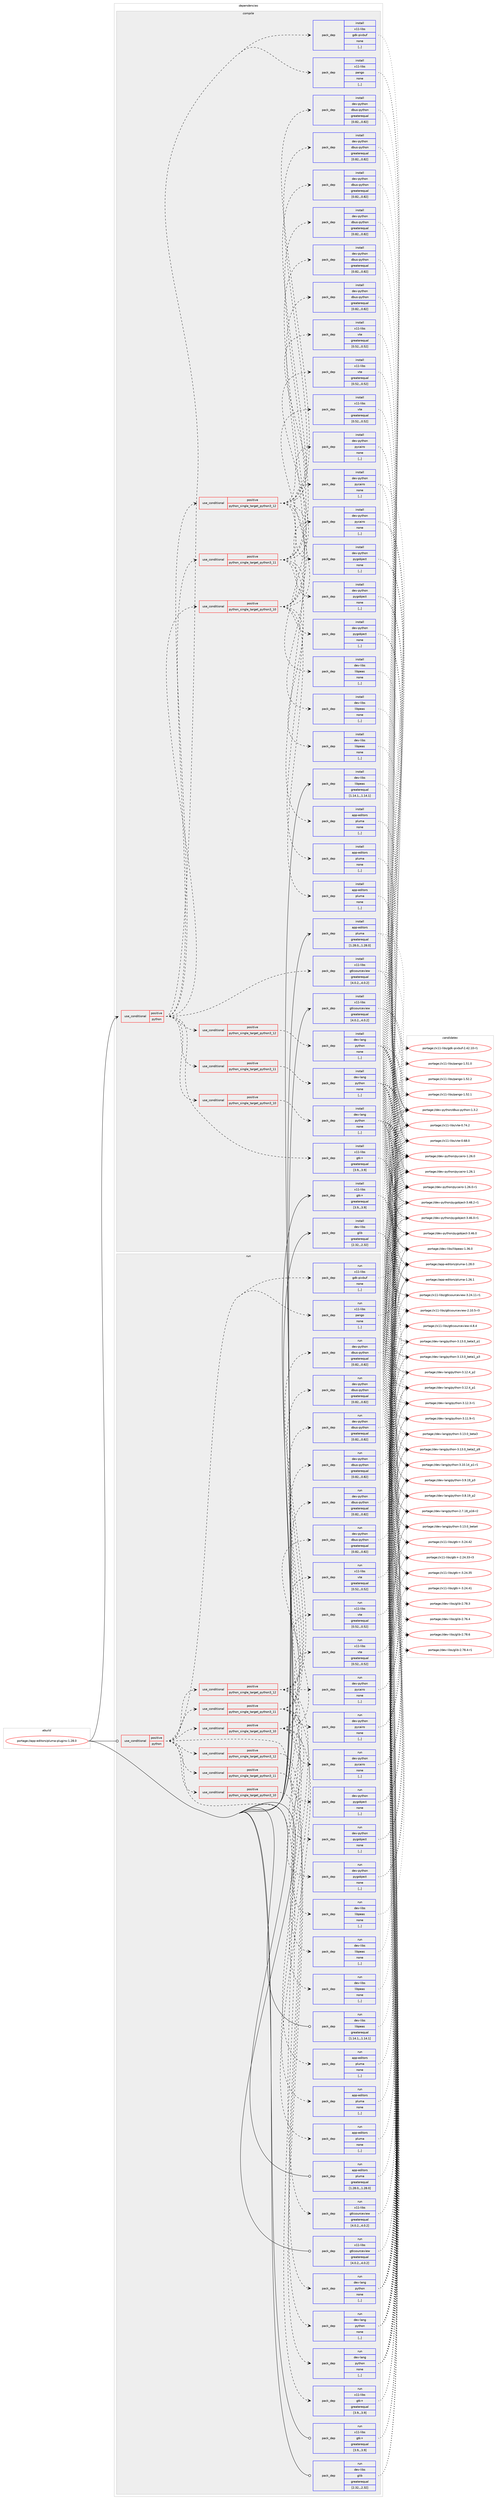 digraph prolog {

# *************
# Graph options
# *************

newrank=true;
concentrate=true;
compound=true;
graph [rankdir=LR,fontname=Helvetica,fontsize=10,ranksep=1.5];#, ranksep=2.5, nodesep=0.2];
edge  [arrowhead=vee];
node  [fontname=Helvetica,fontsize=10];

# **********
# The ebuild
# **********

subgraph cluster_leftcol {
color=gray;
label=<<i>ebuild</i>>;
id [label="portage://app-editors/pluma-plugins-1.28.0", color=red, width=4, href="../app-editors/pluma-plugins-1.28.0.svg"];
}

# ****************
# The dependencies
# ****************

subgraph cluster_midcol {
color=gray;
label=<<i>dependencies</i>>;
subgraph cluster_compile {
fillcolor="#eeeeee";
style=filled;
label=<<i>compile</i>>;
subgraph cond5551 {
dependency20215 [label=<<TABLE BORDER="0" CELLBORDER="1" CELLSPACING="0" CELLPADDING="4"><TR><TD ROWSPAN="3" CELLPADDING="10">use_conditional</TD></TR><TR><TD>positive</TD></TR><TR><TD>python</TD></TR></TABLE>>, shape=none, color=red];
subgraph cond5552 {
dependency20216 [label=<<TABLE BORDER="0" CELLBORDER="1" CELLSPACING="0" CELLPADDING="4"><TR><TD ROWSPAN="3" CELLPADDING="10">use_conditional</TD></TR><TR><TD>positive</TD></TR><TR><TD>python_single_target_python3_10</TD></TR></TABLE>>, shape=none, color=red];
subgraph pack14537 {
dependency20217 [label=<<TABLE BORDER="0" CELLBORDER="1" CELLSPACING="0" CELLPADDING="4" WIDTH="220"><TR><TD ROWSPAN="6" CELLPADDING="30">pack_dep</TD></TR><TR><TD WIDTH="110">install</TD></TR><TR><TD>dev-lang</TD></TR><TR><TD>python</TD></TR><TR><TD>none</TD></TR><TR><TD>[,,]</TD></TR></TABLE>>, shape=none, color=blue];
}
dependency20216:e -> dependency20217:w [weight=20,style="dashed",arrowhead="vee"];
}
dependency20215:e -> dependency20216:w [weight=20,style="dashed",arrowhead="vee"];
subgraph cond5553 {
dependency20218 [label=<<TABLE BORDER="0" CELLBORDER="1" CELLSPACING="0" CELLPADDING="4"><TR><TD ROWSPAN="3" CELLPADDING="10">use_conditional</TD></TR><TR><TD>positive</TD></TR><TR><TD>python_single_target_python3_11</TD></TR></TABLE>>, shape=none, color=red];
subgraph pack14538 {
dependency20219 [label=<<TABLE BORDER="0" CELLBORDER="1" CELLSPACING="0" CELLPADDING="4" WIDTH="220"><TR><TD ROWSPAN="6" CELLPADDING="30">pack_dep</TD></TR><TR><TD WIDTH="110">install</TD></TR><TR><TD>dev-lang</TD></TR><TR><TD>python</TD></TR><TR><TD>none</TD></TR><TR><TD>[,,]</TD></TR></TABLE>>, shape=none, color=blue];
}
dependency20218:e -> dependency20219:w [weight=20,style="dashed",arrowhead="vee"];
}
dependency20215:e -> dependency20218:w [weight=20,style="dashed",arrowhead="vee"];
subgraph cond5554 {
dependency20220 [label=<<TABLE BORDER="0" CELLBORDER="1" CELLSPACING="0" CELLPADDING="4"><TR><TD ROWSPAN="3" CELLPADDING="10">use_conditional</TD></TR><TR><TD>positive</TD></TR><TR><TD>python_single_target_python3_12</TD></TR></TABLE>>, shape=none, color=red];
subgraph pack14539 {
dependency20221 [label=<<TABLE BORDER="0" CELLBORDER="1" CELLSPACING="0" CELLPADDING="4" WIDTH="220"><TR><TD ROWSPAN="6" CELLPADDING="30">pack_dep</TD></TR><TR><TD WIDTH="110">install</TD></TR><TR><TD>dev-lang</TD></TR><TR><TD>python</TD></TR><TR><TD>none</TD></TR><TR><TD>[,,]</TD></TR></TABLE>>, shape=none, color=blue];
}
dependency20220:e -> dependency20221:w [weight=20,style="dashed",arrowhead="vee"];
}
dependency20215:e -> dependency20220:w [weight=20,style="dashed",arrowhead="vee"];
subgraph cond5555 {
dependency20222 [label=<<TABLE BORDER="0" CELLBORDER="1" CELLSPACING="0" CELLPADDING="4"><TR><TD ROWSPAN="3" CELLPADDING="10">use_conditional</TD></TR><TR><TD>positive</TD></TR><TR><TD>python_single_target_python3_10</TD></TR></TABLE>>, shape=none, color=red];
subgraph pack14540 {
dependency20223 [label=<<TABLE BORDER="0" CELLBORDER="1" CELLSPACING="0" CELLPADDING="4" WIDTH="220"><TR><TD ROWSPAN="6" CELLPADDING="30">pack_dep</TD></TR><TR><TD WIDTH="110">install</TD></TR><TR><TD>app-editors</TD></TR><TR><TD>pluma</TD></TR><TR><TD>none</TD></TR><TR><TD>[,,]</TD></TR></TABLE>>, shape=none, color=blue];
}
dependency20222:e -> dependency20223:w [weight=20,style="dashed",arrowhead="vee"];
subgraph pack14541 {
dependency20224 [label=<<TABLE BORDER="0" CELLBORDER="1" CELLSPACING="0" CELLPADDING="4" WIDTH="220"><TR><TD ROWSPAN="6" CELLPADDING="30">pack_dep</TD></TR><TR><TD WIDTH="110">install</TD></TR><TR><TD>dev-libs</TD></TR><TR><TD>libpeas</TD></TR><TR><TD>none</TD></TR><TR><TD>[,,]</TD></TR></TABLE>>, shape=none, color=blue];
}
dependency20222:e -> dependency20224:w [weight=20,style="dashed",arrowhead="vee"];
subgraph pack14542 {
dependency20225 [label=<<TABLE BORDER="0" CELLBORDER="1" CELLSPACING="0" CELLPADDING="4" WIDTH="220"><TR><TD ROWSPAN="6" CELLPADDING="30">pack_dep</TD></TR><TR><TD WIDTH="110">install</TD></TR><TR><TD>dev-python</TD></TR><TR><TD>dbus-python</TD></TR><TR><TD>greaterequal</TD></TR><TR><TD>[0.82,,,0.82]</TD></TR></TABLE>>, shape=none, color=blue];
}
dependency20222:e -> dependency20225:w [weight=20,style="dashed",arrowhead="vee"];
subgraph pack14543 {
dependency20226 [label=<<TABLE BORDER="0" CELLBORDER="1" CELLSPACING="0" CELLPADDING="4" WIDTH="220"><TR><TD ROWSPAN="6" CELLPADDING="30">pack_dep</TD></TR><TR><TD WIDTH="110">install</TD></TR><TR><TD>dev-python</TD></TR><TR><TD>pycairo</TD></TR><TR><TD>none</TD></TR><TR><TD>[,,]</TD></TR></TABLE>>, shape=none, color=blue];
}
dependency20222:e -> dependency20226:w [weight=20,style="dashed",arrowhead="vee"];
subgraph pack14544 {
dependency20227 [label=<<TABLE BORDER="0" CELLBORDER="1" CELLSPACING="0" CELLPADDING="4" WIDTH="220"><TR><TD ROWSPAN="6" CELLPADDING="30">pack_dep</TD></TR><TR><TD WIDTH="110">install</TD></TR><TR><TD>dev-python</TD></TR><TR><TD>pygobject</TD></TR><TR><TD>none</TD></TR><TR><TD>[,,]</TD></TR></TABLE>>, shape=none, color=blue];
}
dependency20222:e -> dependency20227:w [weight=20,style="dashed",arrowhead="vee"];
subgraph pack14545 {
dependency20228 [label=<<TABLE BORDER="0" CELLBORDER="1" CELLSPACING="0" CELLPADDING="4" WIDTH="220"><TR><TD ROWSPAN="6" CELLPADDING="30">pack_dep</TD></TR><TR><TD WIDTH="110">install</TD></TR><TR><TD>dev-python</TD></TR><TR><TD>dbus-python</TD></TR><TR><TD>greaterequal</TD></TR><TR><TD>[0.82,,,0.82]</TD></TR></TABLE>>, shape=none, color=blue];
}
dependency20222:e -> dependency20228:w [weight=20,style="dashed",arrowhead="vee"];
subgraph pack14546 {
dependency20229 [label=<<TABLE BORDER="0" CELLBORDER="1" CELLSPACING="0" CELLPADDING="4" WIDTH="220"><TR><TD ROWSPAN="6" CELLPADDING="30">pack_dep</TD></TR><TR><TD WIDTH="110">install</TD></TR><TR><TD>x11-libs</TD></TR><TR><TD>vte</TD></TR><TR><TD>greaterequal</TD></TR><TR><TD>[0.52,,,0.52]</TD></TR></TABLE>>, shape=none, color=blue];
}
dependency20222:e -> dependency20229:w [weight=20,style="dashed",arrowhead="vee"];
}
dependency20215:e -> dependency20222:w [weight=20,style="dashed",arrowhead="vee"];
subgraph cond5556 {
dependency20230 [label=<<TABLE BORDER="0" CELLBORDER="1" CELLSPACING="0" CELLPADDING="4"><TR><TD ROWSPAN="3" CELLPADDING="10">use_conditional</TD></TR><TR><TD>positive</TD></TR><TR><TD>python_single_target_python3_11</TD></TR></TABLE>>, shape=none, color=red];
subgraph pack14547 {
dependency20231 [label=<<TABLE BORDER="0" CELLBORDER="1" CELLSPACING="0" CELLPADDING="4" WIDTH="220"><TR><TD ROWSPAN="6" CELLPADDING="30">pack_dep</TD></TR><TR><TD WIDTH="110">install</TD></TR><TR><TD>app-editors</TD></TR><TR><TD>pluma</TD></TR><TR><TD>none</TD></TR><TR><TD>[,,]</TD></TR></TABLE>>, shape=none, color=blue];
}
dependency20230:e -> dependency20231:w [weight=20,style="dashed",arrowhead="vee"];
subgraph pack14548 {
dependency20232 [label=<<TABLE BORDER="0" CELLBORDER="1" CELLSPACING="0" CELLPADDING="4" WIDTH="220"><TR><TD ROWSPAN="6" CELLPADDING="30">pack_dep</TD></TR><TR><TD WIDTH="110">install</TD></TR><TR><TD>dev-libs</TD></TR><TR><TD>libpeas</TD></TR><TR><TD>none</TD></TR><TR><TD>[,,]</TD></TR></TABLE>>, shape=none, color=blue];
}
dependency20230:e -> dependency20232:w [weight=20,style="dashed",arrowhead="vee"];
subgraph pack14549 {
dependency20233 [label=<<TABLE BORDER="0" CELLBORDER="1" CELLSPACING="0" CELLPADDING="4" WIDTH="220"><TR><TD ROWSPAN="6" CELLPADDING="30">pack_dep</TD></TR><TR><TD WIDTH="110">install</TD></TR><TR><TD>dev-python</TD></TR><TR><TD>dbus-python</TD></TR><TR><TD>greaterequal</TD></TR><TR><TD>[0.82,,,0.82]</TD></TR></TABLE>>, shape=none, color=blue];
}
dependency20230:e -> dependency20233:w [weight=20,style="dashed",arrowhead="vee"];
subgraph pack14550 {
dependency20234 [label=<<TABLE BORDER="0" CELLBORDER="1" CELLSPACING="0" CELLPADDING="4" WIDTH="220"><TR><TD ROWSPAN="6" CELLPADDING="30">pack_dep</TD></TR><TR><TD WIDTH="110">install</TD></TR><TR><TD>dev-python</TD></TR><TR><TD>pycairo</TD></TR><TR><TD>none</TD></TR><TR><TD>[,,]</TD></TR></TABLE>>, shape=none, color=blue];
}
dependency20230:e -> dependency20234:w [weight=20,style="dashed",arrowhead="vee"];
subgraph pack14551 {
dependency20235 [label=<<TABLE BORDER="0" CELLBORDER="1" CELLSPACING="0" CELLPADDING="4" WIDTH="220"><TR><TD ROWSPAN="6" CELLPADDING="30">pack_dep</TD></TR><TR><TD WIDTH="110">install</TD></TR><TR><TD>dev-python</TD></TR><TR><TD>pygobject</TD></TR><TR><TD>none</TD></TR><TR><TD>[,,]</TD></TR></TABLE>>, shape=none, color=blue];
}
dependency20230:e -> dependency20235:w [weight=20,style="dashed",arrowhead="vee"];
subgraph pack14552 {
dependency20236 [label=<<TABLE BORDER="0" CELLBORDER="1" CELLSPACING="0" CELLPADDING="4" WIDTH="220"><TR><TD ROWSPAN="6" CELLPADDING="30">pack_dep</TD></TR><TR><TD WIDTH="110">install</TD></TR><TR><TD>dev-python</TD></TR><TR><TD>dbus-python</TD></TR><TR><TD>greaterequal</TD></TR><TR><TD>[0.82,,,0.82]</TD></TR></TABLE>>, shape=none, color=blue];
}
dependency20230:e -> dependency20236:w [weight=20,style="dashed",arrowhead="vee"];
subgraph pack14553 {
dependency20237 [label=<<TABLE BORDER="0" CELLBORDER="1" CELLSPACING="0" CELLPADDING="4" WIDTH="220"><TR><TD ROWSPAN="6" CELLPADDING="30">pack_dep</TD></TR><TR><TD WIDTH="110">install</TD></TR><TR><TD>x11-libs</TD></TR><TR><TD>vte</TD></TR><TR><TD>greaterequal</TD></TR><TR><TD>[0.52,,,0.52]</TD></TR></TABLE>>, shape=none, color=blue];
}
dependency20230:e -> dependency20237:w [weight=20,style="dashed",arrowhead="vee"];
}
dependency20215:e -> dependency20230:w [weight=20,style="dashed",arrowhead="vee"];
subgraph cond5557 {
dependency20238 [label=<<TABLE BORDER="0" CELLBORDER="1" CELLSPACING="0" CELLPADDING="4"><TR><TD ROWSPAN="3" CELLPADDING="10">use_conditional</TD></TR><TR><TD>positive</TD></TR><TR><TD>python_single_target_python3_12</TD></TR></TABLE>>, shape=none, color=red];
subgraph pack14554 {
dependency20239 [label=<<TABLE BORDER="0" CELLBORDER="1" CELLSPACING="0" CELLPADDING="4" WIDTH="220"><TR><TD ROWSPAN="6" CELLPADDING="30">pack_dep</TD></TR><TR><TD WIDTH="110">install</TD></TR><TR><TD>app-editors</TD></TR><TR><TD>pluma</TD></TR><TR><TD>none</TD></TR><TR><TD>[,,]</TD></TR></TABLE>>, shape=none, color=blue];
}
dependency20238:e -> dependency20239:w [weight=20,style="dashed",arrowhead="vee"];
subgraph pack14555 {
dependency20240 [label=<<TABLE BORDER="0" CELLBORDER="1" CELLSPACING="0" CELLPADDING="4" WIDTH="220"><TR><TD ROWSPAN="6" CELLPADDING="30">pack_dep</TD></TR><TR><TD WIDTH="110">install</TD></TR><TR><TD>dev-libs</TD></TR><TR><TD>libpeas</TD></TR><TR><TD>none</TD></TR><TR><TD>[,,]</TD></TR></TABLE>>, shape=none, color=blue];
}
dependency20238:e -> dependency20240:w [weight=20,style="dashed",arrowhead="vee"];
subgraph pack14556 {
dependency20241 [label=<<TABLE BORDER="0" CELLBORDER="1" CELLSPACING="0" CELLPADDING="4" WIDTH="220"><TR><TD ROWSPAN="6" CELLPADDING="30">pack_dep</TD></TR><TR><TD WIDTH="110">install</TD></TR><TR><TD>dev-python</TD></TR><TR><TD>dbus-python</TD></TR><TR><TD>greaterequal</TD></TR><TR><TD>[0.82,,,0.82]</TD></TR></TABLE>>, shape=none, color=blue];
}
dependency20238:e -> dependency20241:w [weight=20,style="dashed",arrowhead="vee"];
subgraph pack14557 {
dependency20242 [label=<<TABLE BORDER="0" CELLBORDER="1" CELLSPACING="0" CELLPADDING="4" WIDTH="220"><TR><TD ROWSPAN="6" CELLPADDING="30">pack_dep</TD></TR><TR><TD WIDTH="110">install</TD></TR><TR><TD>dev-python</TD></TR><TR><TD>pycairo</TD></TR><TR><TD>none</TD></TR><TR><TD>[,,]</TD></TR></TABLE>>, shape=none, color=blue];
}
dependency20238:e -> dependency20242:w [weight=20,style="dashed",arrowhead="vee"];
subgraph pack14558 {
dependency20243 [label=<<TABLE BORDER="0" CELLBORDER="1" CELLSPACING="0" CELLPADDING="4" WIDTH="220"><TR><TD ROWSPAN="6" CELLPADDING="30">pack_dep</TD></TR><TR><TD WIDTH="110">install</TD></TR><TR><TD>dev-python</TD></TR><TR><TD>pygobject</TD></TR><TR><TD>none</TD></TR><TR><TD>[,,]</TD></TR></TABLE>>, shape=none, color=blue];
}
dependency20238:e -> dependency20243:w [weight=20,style="dashed",arrowhead="vee"];
subgraph pack14559 {
dependency20244 [label=<<TABLE BORDER="0" CELLBORDER="1" CELLSPACING="0" CELLPADDING="4" WIDTH="220"><TR><TD ROWSPAN="6" CELLPADDING="30">pack_dep</TD></TR><TR><TD WIDTH="110">install</TD></TR><TR><TD>dev-python</TD></TR><TR><TD>dbus-python</TD></TR><TR><TD>greaterequal</TD></TR><TR><TD>[0.82,,,0.82]</TD></TR></TABLE>>, shape=none, color=blue];
}
dependency20238:e -> dependency20244:w [weight=20,style="dashed",arrowhead="vee"];
subgraph pack14560 {
dependency20245 [label=<<TABLE BORDER="0" CELLBORDER="1" CELLSPACING="0" CELLPADDING="4" WIDTH="220"><TR><TD ROWSPAN="6" CELLPADDING="30">pack_dep</TD></TR><TR><TD WIDTH="110">install</TD></TR><TR><TD>x11-libs</TD></TR><TR><TD>vte</TD></TR><TR><TD>greaterequal</TD></TR><TR><TD>[0.52,,,0.52]</TD></TR></TABLE>>, shape=none, color=blue];
}
dependency20238:e -> dependency20245:w [weight=20,style="dashed",arrowhead="vee"];
}
dependency20215:e -> dependency20238:w [weight=20,style="dashed",arrowhead="vee"];
subgraph pack14561 {
dependency20246 [label=<<TABLE BORDER="0" CELLBORDER="1" CELLSPACING="0" CELLPADDING="4" WIDTH="220"><TR><TD ROWSPAN="6" CELLPADDING="30">pack_dep</TD></TR><TR><TD WIDTH="110">install</TD></TR><TR><TD>x11-libs</TD></TR><TR><TD>gtk+</TD></TR><TR><TD>greaterequal</TD></TR><TR><TD>[3.9,,,3.9]</TD></TR></TABLE>>, shape=none, color=blue];
}
dependency20215:e -> dependency20246:w [weight=20,style="dashed",arrowhead="vee"];
subgraph pack14562 {
dependency20247 [label=<<TABLE BORDER="0" CELLBORDER="1" CELLSPACING="0" CELLPADDING="4" WIDTH="220"><TR><TD ROWSPAN="6" CELLPADDING="30">pack_dep</TD></TR><TR><TD WIDTH="110">install</TD></TR><TR><TD>x11-libs</TD></TR><TR><TD>gtksourceview</TD></TR><TR><TD>greaterequal</TD></TR><TR><TD>[4.0.2,,,4.0.2]</TD></TR></TABLE>>, shape=none, color=blue];
}
dependency20215:e -> dependency20247:w [weight=20,style="dashed",arrowhead="vee"];
subgraph pack14563 {
dependency20248 [label=<<TABLE BORDER="0" CELLBORDER="1" CELLSPACING="0" CELLPADDING="4" WIDTH="220"><TR><TD ROWSPAN="6" CELLPADDING="30">pack_dep</TD></TR><TR><TD WIDTH="110">install</TD></TR><TR><TD>x11-libs</TD></TR><TR><TD>pango</TD></TR><TR><TD>none</TD></TR><TR><TD>[,,]</TD></TR></TABLE>>, shape=none, color=blue];
}
dependency20215:e -> dependency20248:w [weight=20,style="dashed",arrowhead="vee"];
subgraph pack14564 {
dependency20249 [label=<<TABLE BORDER="0" CELLBORDER="1" CELLSPACING="0" CELLPADDING="4" WIDTH="220"><TR><TD ROWSPAN="6" CELLPADDING="30">pack_dep</TD></TR><TR><TD WIDTH="110">install</TD></TR><TR><TD>x11-libs</TD></TR><TR><TD>gdk-pixbuf</TD></TR><TR><TD>none</TD></TR><TR><TD>[,,]</TD></TR></TABLE>>, shape=none, color=blue];
}
dependency20215:e -> dependency20249:w [weight=20,style="dashed",arrowhead="vee"];
}
id:e -> dependency20215:w [weight=20,style="solid",arrowhead="vee"];
subgraph pack14565 {
dependency20250 [label=<<TABLE BORDER="0" CELLBORDER="1" CELLSPACING="0" CELLPADDING="4" WIDTH="220"><TR><TD ROWSPAN="6" CELLPADDING="30">pack_dep</TD></TR><TR><TD WIDTH="110">install</TD></TR><TR><TD>app-editors</TD></TR><TR><TD>pluma</TD></TR><TR><TD>greaterequal</TD></TR><TR><TD>[1.28.0,,,1.28.0]</TD></TR></TABLE>>, shape=none, color=blue];
}
id:e -> dependency20250:w [weight=20,style="solid",arrowhead="vee"];
subgraph pack14566 {
dependency20251 [label=<<TABLE BORDER="0" CELLBORDER="1" CELLSPACING="0" CELLPADDING="4" WIDTH="220"><TR><TD ROWSPAN="6" CELLPADDING="30">pack_dep</TD></TR><TR><TD WIDTH="110">install</TD></TR><TR><TD>dev-libs</TD></TR><TR><TD>glib</TD></TR><TR><TD>greaterequal</TD></TR><TR><TD>[2.32,,,2.32]</TD></TR></TABLE>>, shape=none, color=blue];
}
id:e -> dependency20251:w [weight=20,style="solid",arrowhead="vee"];
subgraph pack14567 {
dependency20252 [label=<<TABLE BORDER="0" CELLBORDER="1" CELLSPACING="0" CELLPADDING="4" WIDTH="220"><TR><TD ROWSPAN="6" CELLPADDING="30">pack_dep</TD></TR><TR><TD WIDTH="110">install</TD></TR><TR><TD>dev-libs</TD></TR><TR><TD>libpeas</TD></TR><TR><TD>greaterequal</TD></TR><TR><TD>[1.14.1,,,1.14.1]</TD></TR></TABLE>>, shape=none, color=blue];
}
id:e -> dependency20252:w [weight=20,style="solid",arrowhead="vee"];
subgraph pack14568 {
dependency20253 [label=<<TABLE BORDER="0" CELLBORDER="1" CELLSPACING="0" CELLPADDING="4" WIDTH="220"><TR><TD ROWSPAN="6" CELLPADDING="30">pack_dep</TD></TR><TR><TD WIDTH="110">install</TD></TR><TR><TD>x11-libs</TD></TR><TR><TD>gtk+</TD></TR><TR><TD>greaterequal</TD></TR><TR><TD>[3.9,,,3.9]</TD></TR></TABLE>>, shape=none, color=blue];
}
id:e -> dependency20253:w [weight=20,style="solid",arrowhead="vee"];
subgraph pack14569 {
dependency20254 [label=<<TABLE BORDER="0" CELLBORDER="1" CELLSPACING="0" CELLPADDING="4" WIDTH="220"><TR><TD ROWSPAN="6" CELLPADDING="30">pack_dep</TD></TR><TR><TD WIDTH="110">install</TD></TR><TR><TD>x11-libs</TD></TR><TR><TD>gtksourceview</TD></TR><TR><TD>greaterequal</TD></TR><TR><TD>[4.0.2,,,4.0.2]</TD></TR></TABLE>>, shape=none, color=blue];
}
id:e -> dependency20254:w [weight=20,style="solid",arrowhead="vee"];
}
subgraph cluster_compileandrun {
fillcolor="#eeeeee";
style=filled;
label=<<i>compile and run</i>>;
}
subgraph cluster_run {
fillcolor="#eeeeee";
style=filled;
label=<<i>run</i>>;
subgraph cond5558 {
dependency20255 [label=<<TABLE BORDER="0" CELLBORDER="1" CELLSPACING="0" CELLPADDING="4"><TR><TD ROWSPAN="3" CELLPADDING="10">use_conditional</TD></TR><TR><TD>positive</TD></TR><TR><TD>python</TD></TR></TABLE>>, shape=none, color=red];
subgraph cond5559 {
dependency20256 [label=<<TABLE BORDER="0" CELLBORDER="1" CELLSPACING="0" CELLPADDING="4"><TR><TD ROWSPAN="3" CELLPADDING="10">use_conditional</TD></TR><TR><TD>positive</TD></TR><TR><TD>python_single_target_python3_10</TD></TR></TABLE>>, shape=none, color=red];
subgraph pack14570 {
dependency20257 [label=<<TABLE BORDER="0" CELLBORDER="1" CELLSPACING="0" CELLPADDING="4" WIDTH="220"><TR><TD ROWSPAN="6" CELLPADDING="30">pack_dep</TD></TR><TR><TD WIDTH="110">run</TD></TR><TR><TD>dev-lang</TD></TR><TR><TD>python</TD></TR><TR><TD>none</TD></TR><TR><TD>[,,]</TD></TR></TABLE>>, shape=none, color=blue];
}
dependency20256:e -> dependency20257:w [weight=20,style="dashed",arrowhead="vee"];
}
dependency20255:e -> dependency20256:w [weight=20,style="dashed",arrowhead="vee"];
subgraph cond5560 {
dependency20258 [label=<<TABLE BORDER="0" CELLBORDER="1" CELLSPACING="0" CELLPADDING="4"><TR><TD ROWSPAN="3" CELLPADDING="10">use_conditional</TD></TR><TR><TD>positive</TD></TR><TR><TD>python_single_target_python3_11</TD></TR></TABLE>>, shape=none, color=red];
subgraph pack14571 {
dependency20259 [label=<<TABLE BORDER="0" CELLBORDER="1" CELLSPACING="0" CELLPADDING="4" WIDTH="220"><TR><TD ROWSPAN="6" CELLPADDING="30">pack_dep</TD></TR><TR><TD WIDTH="110">run</TD></TR><TR><TD>dev-lang</TD></TR><TR><TD>python</TD></TR><TR><TD>none</TD></TR><TR><TD>[,,]</TD></TR></TABLE>>, shape=none, color=blue];
}
dependency20258:e -> dependency20259:w [weight=20,style="dashed",arrowhead="vee"];
}
dependency20255:e -> dependency20258:w [weight=20,style="dashed",arrowhead="vee"];
subgraph cond5561 {
dependency20260 [label=<<TABLE BORDER="0" CELLBORDER="1" CELLSPACING="0" CELLPADDING="4"><TR><TD ROWSPAN="3" CELLPADDING="10">use_conditional</TD></TR><TR><TD>positive</TD></TR><TR><TD>python_single_target_python3_12</TD></TR></TABLE>>, shape=none, color=red];
subgraph pack14572 {
dependency20261 [label=<<TABLE BORDER="0" CELLBORDER="1" CELLSPACING="0" CELLPADDING="4" WIDTH="220"><TR><TD ROWSPAN="6" CELLPADDING="30">pack_dep</TD></TR><TR><TD WIDTH="110">run</TD></TR><TR><TD>dev-lang</TD></TR><TR><TD>python</TD></TR><TR><TD>none</TD></TR><TR><TD>[,,]</TD></TR></TABLE>>, shape=none, color=blue];
}
dependency20260:e -> dependency20261:w [weight=20,style="dashed",arrowhead="vee"];
}
dependency20255:e -> dependency20260:w [weight=20,style="dashed",arrowhead="vee"];
subgraph cond5562 {
dependency20262 [label=<<TABLE BORDER="0" CELLBORDER="1" CELLSPACING="0" CELLPADDING="4"><TR><TD ROWSPAN="3" CELLPADDING="10">use_conditional</TD></TR><TR><TD>positive</TD></TR><TR><TD>python_single_target_python3_10</TD></TR></TABLE>>, shape=none, color=red];
subgraph pack14573 {
dependency20263 [label=<<TABLE BORDER="0" CELLBORDER="1" CELLSPACING="0" CELLPADDING="4" WIDTH="220"><TR><TD ROWSPAN="6" CELLPADDING="30">pack_dep</TD></TR><TR><TD WIDTH="110">run</TD></TR><TR><TD>app-editors</TD></TR><TR><TD>pluma</TD></TR><TR><TD>none</TD></TR><TR><TD>[,,]</TD></TR></TABLE>>, shape=none, color=blue];
}
dependency20262:e -> dependency20263:w [weight=20,style="dashed",arrowhead="vee"];
subgraph pack14574 {
dependency20264 [label=<<TABLE BORDER="0" CELLBORDER="1" CELLSPACING="0" CELLPADDING="4" WIDTH="220"><TR><TD ROWSPAN="6" CELLPADDING="30">pack_dep</TD></TR><TR><TD WIDTH="110">run</TD></TR><TR><TD>dev-libs</TD></TR><TR><TD>libpeas</TD></TR><TR><TD>none</TD></TR><TR><TD>[,,]</TD></TR></TABLE>>, shape=none, color=blue];
}
dependency20262:e -> dependency20264:w [weight=20,style="dashed",arrowhead="vee"];
subgraph pack14575 {
dependency20265 [label=<<TABLE BORDER="0" CELLBORDER="1" CELLSPACING="0" CELLPADDING="4" WIDTH="220"><TR><TD ROWSPAN="6" CELLPADDING="30">pack_dep</TD></TR><TR><TD WIDTH="110">run</TD></TR><TR><TD>dev-python</TD></TR><TR><TD>dbus-python</TD></TR><TR><TD>greaterequal</TD></TR><TR><TD>[0.82,,,0.82]</TD></TR></TABLE>>, shape=none, color=blue];
}
dependency20262:e -> dependency20265:w [weight=20,style="dashed",arrowhead="vee"];
subgraph pack14576 {
dependency20266 [label=<<TABLE BORDER="0" CELLBORDER="1" CELLSPACING="0" CELLPADDING="4" WIDTH="220"><TR><TD ROWSPAN="6" CELLPADDING="30">pack_dep</TD></TR><TR><TD WIDTH="110">run</TD></TR><TR><TD>dev-python</TD></TR><TR><TD>pycairo</TD></TR><TR><TD>none</TD></TR><TR><TD>[,,]</TD></TR></TABLE>>, shape=none, color=blue];
}
dependency20262:e -> dependency20266:w [weight=20,style="dashed",arrowhead="vee"];
subgraph pack14577 {
dependency20267 [label=<<TABLE BORDER="0" CELLBORDER="1" CELLSPACING="0" CELLPADDING="4" WIDTH="220"><TR><TD ROWSPAN="6" CELLPADDING="30">pack_dep</TD></TR><TR><TD WIDTH="110">run</TD></TR><TR><TD>dev-python</TD></TR><TR><TD>pygobject</TD></TR><TR><TD>none</TD></TR><TR><TD>[,,]</TD></TR></TABLE>>, shape=none, color=blue];
}
dependency20262:e -> dependency20267:w [weight=20,style="dashed",arrowhead="vee"];
subgraph pack14578 {
dependency20268 [label=<<TABLE BORDER="0" CELLBORDER="1" CELLSPACING="0" CELLPADDING="4" WIDTH="220"><TR><TD ROWSPAN="6" CELLPADDING="30">pack_dep</TD></TR><TR><TD WIDTH="110">run</TD></TR><TR><TD>dev-python</TD></TR><TR><TD>dbus-python</TD></TR><TR><TD>greaterequal</TD></TR><TR><TD>[0.82,,,0.82]</TD></TR></TABLE>>, shape=none, color=blue];
}
dependency20262:e -> dependency20268:w [weight=20,style="dashed",arrowhead="vee"];
subgraph pack14579 {
dependency20269 [label=<<TABLE BORDER="0" CELLBORDER="1" CELLSPACING="0" CELLPADDING="4" WIDTH="220"><TR><TD ROWSPAN="6" CELLPADDING="30">pack_dep</TD></TR><TR><TD WIDTH="110">run</TD></TR><TR><TD>x11-libs</TD></TR><TR><TD>vte</TD></TR><TR><TD>greaterequal</TD></TR><TR><TD>[0.52,,,0.52]</TD></TR></TABLE>>, shape=none, color=blue];
}
dependency20262:e -> dependency20269:w [weight=20,style="dashed",arrowhead="vee"];
}
dependency20255:e -> dependency20262:w [weight=20,style="dashed",arrowhead="vee"];
subgraph cond5563 {
dependency20270 [label=<<TABLE BORDER="0" CELLBORDER="1" CELLSPACING="0" CELLPADDING="4"><TR><TD ROWSPAN="3" CELLPADDING="10">use_conditional</TD></TR><TR><TD>positive</TD></TR><TR><TD>python_single_target_python3_11</TD></TR></TABLE>>, shape=none, color=red];
subgraph pack14580 {
dependency20271 [label=<<TABLE BORDER="0" CELLBORDER="1" CELLSPACING="0" CELLPADDING="4" WIDTH="220"><TR><TD ROWSPAN="6" CELLPADDING="30">pack_dep</TD></TR><TR><TD WIDTH="110">run</TD></TR><TR><TD>app-editors</TD></TR><TR><TD>pluma</TD></TR><TR><TD>none</TD></TR><TR><TD>[,,]</TD></TR></TABLE>>, shape=none, color=blue];
}
dependency20270:e -> dependency20271:w [weight=20,style="dashed",arrowhead="vee"];
subgraph pack14581 {
dependency20272 [label=<<TABLE BORDER="0" CELLBORDER="1" CELLSPACING="0" CELLPADDING="4" WIDTH="220"><TR><TD ROWSPAN="6" CELLPADDING="30">pack_dep</TD></TR><TR><TD WIDTH="110">run</TD></TR><TR><TD>dev-libs</TD></TR><TR><TD>libpeas</TD></TR><TR><TD>none</TD></TR><TR><TD>[,,]</TD></TR></TABLE>>, shape=none, color=blue];
}
dependency20270:e -> dependency20272:w [weight=20,style="dashed",arrowhead="vee"];
subgraph pack14582 {
dependency20273 [label=<<TABLE BORDER="0" CELLBORDER="1" CELLSPACING="0" CELLPADDING="4" WIDTH="220"><TR><TD ROWSPAN="6" CELLPADDING="30">pack_dep</TD></TR><TR><TD WIDTH="110">run</TD></TR><TR><TD>dev-python</TD></TR><TR><TD>dbus-python</TD></TR><TR><TD>greaterequal</TD></TR><TR><TD>[0.82,,,0.82]</TD></TR></TABLE>>, shape=none, color=blue];
}
dependency20270:e -> dependency20273:w [weight=20,style="dashed",arrowhead="vee"];
subgraph pack14583 {
dependency20274 [label=<<TABLE BORDER="0" CELLBORDER="1" CELLSPACING="0" CELLPADDING="4" WIDTH="220"><TR><TD ROWSPAN="6" CELLPADDING="30">pack_dep</TD></TR><TR><TD WIDTH="110">run</TD></TR><TR><TD>dev-python</TD></TR><TR><TD>pycairo</TD></TR><TR><TD>none</TD></TR><TR><TD>[,,]</TD></TR></TABLE>>, shape=none, color=blue];
}
dependency20270:e -> dependency20274:w [weight=20,style="dashed",arrowhead="vee"];
subgraph pack14584 {
dependency20275 [label=<<TABLE BORDER="0" CELLBORDER="1" CELLSPACING="0" CELLPADDING="4" WIDTH="220"><TR><TD ROWSPAN="6" CELLPADDING="30">pack_dep</TD></TR><TR><TD WIDTH="110">run</TD></TR><TR><TD>dev-python</TD></TR><TR><TD>pygobject</TD></TR><TR><TD>none</TD></TR><TR><TD>[,,]</TD></TR></TABLE>>, shape=none, color=blue];
}
dependency20270:e -> dependency20275:w [weight=20,style="dashed",arrowhead="vee"];
subgraph pack14585 {
dependency20276 [label=<<TABLE BORDER="0" CELLBORDER="1" CELLSPACING="0" CELLPADDING="4" WIDTH="220"><TR><TD ROWSPAN="6" CELLPADDING="30">pack_dep</TD></TR><TR><TD WIDTH="110">run</TD></TR><TR><TD>dev-python</TD></TR><TR><TD>dbus-python</TD></TR><TR><TD>greaterequal</TD></TR><TR><TD>[0.82,,,0.82]</TD></TR></TABLE>>, shape=none, color=blue];
}
dependency20270:e -> dependency20276:w [weight=20,style="dashed",arrowhead="vee"];
subgraph pack14586 {
dependency20277 [label=<<TABLE BORDER="0" CELLBORDER="1" CELLSPACING="0" CELLPADDING="4" WIDTH="220"><TR><TD ROWSPAN="6" CELLPADDING="30">pack_dep</TD></TR><TR><TD WIDTH="110">run</TD></TR><TR><TD>x11-libs</TD></TR><TR><TD>vte</TD></TR><TR><TD>greaterequal</TD></TR><TR><TD>[0.52,,,0.52]</TD></TR></TABLE>>, shape=none, color=blue];
}
dependency20270:e -> dependency20277:w [weight=20,style="dashed",arrowhead="vee"];
}
dependency20255:e -> dependency20270:w [weight=20,style="dashed",arrowhead="vee"];
subgraph cond5564 {
dependency20278 [label=<<TABLE BORDER="0" CELLBORDER="1" CELLSPACING="0" CELLPADDING="4"><TR><TD ROWSPAN="3" CELLPADDING="10">use_conditional</TD></TR><TR><TD>positive</TD></TR><TR><TD>python_single_target_python3_12</TD></TR></TABLE>>, shape=none, color=red];
subgraph pack14587 {
dependency20279 [label=<<TABLE BORDER="0" CELLBORDER="1" CELLSPACING="0" CELLPADDING="4" WIDTH="220"><TR><TD ROWSPAN="6" CELLPADDING="30">pack_dep</TD></TR><TR><TD WIDTH="110">run</TD></TR><TR><TD>app-editors</TD></TR><TR><TD>pluma</TD></TR><TR><TD>none</TD></TR><TR><TD>[,,]</TD></TR></TABLE>>, shape=none, color=blue];
}
dependency20278:e -> dependency20279:w [weight=20,style="dashed",arrowhead="vee"];
subgraph pack14588 {
dependency20280 [label=<<TABLE BORDER="0" CELLBORDER="1" CELLSPACING="0" CELLPADDING="4" WIDTH="220"><TR><TD ROWSPAN="6" CELLPADDING="30">pack_dep</TD></TR><TR><TD WIDTH="110">run</TD></TR><TR><TD>dev-libs</TD></TR><TR><TD>libpeas</TD></TR><TR><TD>none</TD></TR><TR><TD>[,,]</TD></TR></TABLE>>, shape=none, color=blue];
}
dependency20278:e -> dependency20280:w [weight=20,style="dashed",arrowhead="vee"];
subgraph pack14589 {
dependency20281 [label=<<TABLE BORDER="0" CELLBORDER="1" CELLSPACING="0" CELLPADDING="4" WIDTH="220"><TR><TD ROWSPAN="6" CELLPADDING="30">pack_dep</TD></TR><TR><TD WIDTH="110">run</TD></TR><TR><TD>dev-python</TD></TR><TR><TD>dbus-python</TD></TR><TR><TD>greaterequal</TD></TR><TR><TD>[0.82,,,0.82]</TD></TR></TABLE>>, shape=none, color=blue];
}
dependency20278:e -> dependency20281:w [weight=20,style="dashed",arrowhead="vee"];
subgraph pack14590 {
dependency20282 [label=<<TABLE BORDER="0" CELLBORDER="1" CELLSPACING="0" CELLPADDING="4" WIDTH="220"><TR><TD ROWSPAN="6" CELLPADDING="30">pack_dep</TD></TR><TR><TD WIDTH="110">run</TD></TR><TR><TD>dev-python</TD></TR><TR><TD>pycairo</TD></TR><TR><TD>none</TD></TR><TR><TD>[,,]</TD></TR></TABLE>>, shape=none, color=blue];
}
dependency20278:e -> dependency20282:w [weight=20,style="dashed",arrowhead="vee"];
subgraph pack14591 {
dependency20283 [label=<<TABLE BORDER="0" CELLBORDER="1" CELLSPACING="0" CELLPADDING="4" WIDTH="220"><TR><TD ROWSPAN="6" CELLPADDING="30">pack_dep</TD></TR><TR><TD WIDTH="110">run</TD></TR><TR><TD>dev-python</TD></TR><TR><TD>pygobject</TD></TR><TR><TD>none</TD></TR><TR><TD>[,,]</TD></TR></TABLE>>, shape=none, color=blue];
}
dependency20278:e -> dependency20283:w [weight=20,style="dashed",arrowhead="vee"];
subgraph pack14592 {
dependency20284 [label=<<TABLE BORDER="0" CELLBORDER="1" CELLSPACING="0" CELLPADDING="4" WIDTH="220"><TR><TD ROWSPAN="6" CELLPADDING="30">pack_dep</TD></TR><TR><TD WIDTH="110">run</TD></TR><TR><TD>dev-python</TD></TR><TR><TD>dbus-python</TD></TR><TR><TD>greaterequal</TD></TR><TR><TD>[0.82,,,0.82]</TD></TR></TABLE>>, shape=none, color=blue];
}
dependency20278:e -> dependency20284:w [weight=20,style="dashed",arrowhead="vee"];
subgraph pack14593 {
dependency20285 [label=<<TABLE BORDER="0" CELLBORDER="1" CELLSPACING="0" CELLPADDING="4" WIDTH="220"><TR><TD ROWSPAN="6" CELLPADDING="30">pack_dep</TD></TR><TR><TD WIDTH="110">run</TD></TR><TR><TD>x11-libs</TD></TR><TR><TD>vte</TD></TR><TR><TD>greaterequal</TD></TR><TR><TD>[0.52,,,0.52]</TD></TR></TABLE>>, shape=none, color=blue];
}
dependency20278:e -> dependency20285:w [weight=20,style="dashed",arrowhead="vee"];
}
dependency20255:e -> dependency20278:w [weight=20,style="dashed",arrowhead="vee"];
subgraph pack14594 {
dependency20286 [label=<<TABLE BORDER="0" CELLBORDER="1" CELLSPACING="0" CELLPADDING="4" WIDTH="220"><TR><TD ROWSPAN="6" CELLPADDING="30">pack_dep</TD></TR><TR><TD WIDTH="110">run</TD></TR><TR><TD>x11-libs</TD></TR><TR><TD>gtk+</TD></TR><TR><TD>greaterequal</TD></TR><TR><TD>[3.9,,,3.9]</TD></TR></TABLE>>, shape=none, color=blue];
}
dependency20255:e -> dependency20286:w [weight=20,style="dashed",arrowhead="vee"];
subgraph pack14595 {
dependency20287 [label=<<TABLE BORDER="0" CELLBORDER="1" CELLSPACING="0" CELLPADDING="4" WIDTH="220"><TR><TD ROWSPAN="6" CELLPADDING="30">pack_dep</TD></TR><TR><TD WIDTH="110">run</TD></TR><TR><TD>x11-libs</TD></TR><TR><TD>gtksourceview</TD></TR><TR><TD>greaterequal</TD></TR><TR><TD>[4.0.2,,,4.0.2]</TD></TR></TABLE>>, shape=none, color=blue];
}
dependency20255:e -> dependency20287:w [weight=20,style="dashed",arrowhead="vee"];
subgraph pack14596 {
dependency20288 [label=<<TABLE BORDER="0" CELLBORDER="1" CELLSPACING="0" CELLPADDING="4" WIDTH="220"><TR><TD ROWSPAN="6" CELLPADDING="30">pack_dep</TD></TR><TR><TD WIDTH="110">run</TD></TR><TR><TD>x11-libs</TD></TR><TR><TD>pango</TD></TR><TR><TD>none</TD></TR><TR><TD>[,,]</TD></TR></TABLE>>, shape=none, color=blue];
}
dependency20255:e -> dependency20288:w [weight=20,style="dashed",arrowhead="vee"];
subgraph pack14597 {
dependency20289 [label=<<TABLE BORDER="0" CELLBORDER="1" CELLSPACING="0" CELLPADDING="4" WIDTH="220"><TR><TD ROWSPAN="6" CELLPADDING="30">pack_dep</TD></TR><TR><TD WIDTH="110">run</TD></TR><TR><TD>x11-libs</TD></TR><TR><TD>gdk-pixbuf</TD></TR><TR><TD>none</TD></TR><TR><TD>[,,]</TD></TR></TABLE>>, shape=none, color=blue];
}
dependency20255:e -> dependency20289:w [weight=20,style="dashed",arrowhead="vee"];
}
id:e -> dependency20255:w [weight=20,style="solid",arrowhead="odot"];
subgraph pack14598 {
dependency20290 [label=<<TABLE BORDER="0" CELLBORDER="1" CELLSPACING="0" CELLPADDING="4" WIDTH="220"><TR><TD ROWSPAN="6" CELLPADDING="30">pack_dep</TD></TR><TR><TD WIDTH="110">run</TD></TR><TR><TD>app-editors</TD></TR><TR><TD>pluma</TD></TR><TR><TD>greaterequal</TD></TR><TR><TD>[1.28.0,,,1.28.0]</TD></TR></TABLE>>, shape=none, color=blue];
}
id:e -> dependency20290:w [weight=20,style="solid",arrowhead="odot"];
subgraph pack14599 {
dependency20291 [label=<<TABLE BORDER="0" CELLBORDER="1" CELLSPACING="0" CELLPADDING="4" WIDTH="220"><TR><TD ROWSPAN="6" CELLPADDING="30">pack_dep</TD></TR><TR><TD WIDTH="110">run</TD></TR><TR><TD>dev-libs</TD></TR><TR><TD>glib</TD></TR><TR><TD>greaterequal</TD></TR><TR><TD>[2.32,,,2.32]</TD></TR></TABLE>>, shape=none, color=blue];
}
id:e -> dependency20291:w [weight=20,style="solid",arrowhead="odot"];
subgraph pack14600 {
dependency20292 [label=<<TABLE BORDER="0" CELLBORDER="1" CELLSPACING="0" CELLPADDING="4" WIDTH="220"><TR><TD ROWSPAN="6" CELLPADDING="30">pack_dep</TD></TR><TR><TD WIDTH="110">run</TD></TR><TR><TD>dev-libs</TD></TR><TR><TD>libpeas</TD></TR><TR><TD>greaterequal</TD></TR><TR><TD>[1.14.1,,,1.14.1]</TD></TR></TABLE>>, shape=none, color=blue];
}
id:e -> dependency20292:w [weight=20,style="solid",arrowhead="odot"];
subgraph pack14601 {
dependency20293 [label=<<TABLE BORDER="0" CELLBORDER="1" CELLSPACING="0" CELLPADDING="4" WIDTH="220"><TR><TD ROWSPAN="6" CELLPADDING="30">pack_dep</TD></TR><TR><TD WIDTH="110">run</TD></TR><TR><TD>x11-libs</TD></TR><TR><TD>gtk+</TD></TR><TR><TD>greaterequal</TD></TR><TR><TD>[3.9,,,3.9]</TD></TR></TABLE>>, shape=none, color=blue];
}
id:e -> dependency20293:w [weight=20,style="solid",arrowhead="odot"];
subgraph pack14602 {
dependency20294 [label=<<TABLE BORDER="0" CELLBORDER="1" CELLSPACING="0" CELLPADDING="4" WIDTH="220"><TR><TD ROWSPAN="6" CELLPADDING="30">pack_dep</TD></TR><TR><TD WIDTH="110">run</TD></TR><TR><TD>x11-libs</TD></TR><TR><TD>gtksourceview</TD></TR><TR><TD>greaterequal</TD></TR><TR><TD>[4.0.2,,,4.0.2]</TD></TR></TABLE>>, shape=none, color=blue];
}
id:e -> dependency20294:w [weight=20,style="solid",arrowhead="odot"];
}
}

# **************
# The candidates
# **************

subgraph cluster_choices {
rank=same;
color=gray;
label=<<i>candidates</i>>;

subgraph choice14537 {
color=black;
nodesep=1;
choice1001011184510897110103471121211161041111104551464951464895981011169752 [label="portage://dev-lang/python-3.13.0_beta4", color=red, width=4,href="../dev-lang/python-3.13.0_beta4.svg"];
choice10010111845108971101034711212111610411111045514649514648959810111697519511249 [label="portage://dev-lang/python-3.13.0_beta3_p1", color=red, width=4,href="../dev-lang/python-3.13.0_beta3_p1.svg"];
choice1001011184510897110103471121211161041111104551464951464895981011169751 [label="portage://dev-lang/python-3.13.0_beta3", color=red, width=4,href="../dev-lang/python-3.13.0_beta3.svg"];
choice10010111845108971101034711212111610411111045514649514648959810111697509511257 [label="portage://dev-lang/python-3.13.0_beta2_p9", color=red, width=4,href="../dev-lang/python-3.13.0_beta2_p9.svg"];
choice10010111845108971101034711212111610411111045514649514648959810111697499511251 [label="portage://dev-lang/python-3.13.0_beta1_p3", color=red, width=4,href="../dev-lang/python-3.13.0_beta1_p3.svg"];
choice100101118451089711010347112121116104111110455146495046529511250 [label="portage://dev-lang/python-3.12.4_p2", color=red, width=4,href="../dev-lang/python-3.12.4_p2.svg"];
choice100101118451089711010347112121116104111110455146495046529511249 [label="portage://dev-lang/python-3.12.4_p1", color=red, width=4,href="../dev-lang/python-3.12.4_p1.svg"];
choice100101118451089711010347112121116104111110455146495046514511449 [label="portage://dev-lang/python-3.12.3-r1", color=red, width=4,href="../dev-lang/python-3.12.3-r1.svg"];
choice100101118451089711010347112121116104111110455146494946574511449 [label="portage://dev-lang/python-3.11.9-r1", color=red, width=4,href="../dev-lang/python-3.11.9-r1.svg"];
choice100101118451089711010347112121116104111110455146494846495295112494511449 [label="portage://dev-lang/python-3.10.14_p1-r1", color=red, width=4,href="../dev-lang/python-3.10.14_p1-r1.svg"];
choice100101118451089711010347112121116104111110455146574649579511251 [label="portage://dev-lang/python-3.9.19_p3", color=red, width=4,href="../dev-lang/python-3.9.19_p3.svg"];
choice100101118451089711010347112121116104111110455146564649579511250 [label="portage://dev-lang/python-3.8.19_p2", color=red, width=4,href="../dev-lang/python-3.8.19_p2.svg"];
choice100101118451089711010347112121116104111110455046554649569511249544511450 [label="portage://dev-lang/python-2.7.18_p16-r2", color=red, width=4,href="../dev-lang/python-2.7.18_p16-r2.svg"];
dependency20217:e -> choice1001011184510897110103471121211161041111104551464951464895981011169752:w [style=dotted,weight="100"];
dependency20217:e -> choice10010111845108971101034711212111610411111045514649514648959810111697519511249:w [style=dotted,weight="100"];
dependency20217:e -> choice1001011184510897110103471121211161041111104551464951464895981011169751:w [style=dotted,weight="100"];
dependency20217:e -> choice10010111845108971101034711212111610411111045514649514648959810111697509511257:w [style=dotted,weight="100"];
dependency20217:e -> choice10010111845108971101034711212111610411111045514649514648959810111697499511251:w [style=dotted,weight="100"];
dependency20217:e -> choice100101118451089711010347112121116104111110455146495046529511250:w [style=dotted,weight="100"];
dependency20217:e -> choice100101118451089711010347112121116104111110455146495046529511249:w [style=dotted,weight="100"];
dependency20217:e -> choice100101118451089711010347112121116104111110455146495046514511449:w [style=dotted,weight="100"];
dependency20217:e -> choice100101118451089711010347112121116104111110455146494946574511449:w [style=dotted,weight="100"];
dependency20217:e -> choice100101118451089711010347112121116104111110455146494846495295112494511449:w [style=dotted,weight="100"];
dependency20217:e -> choice100101118451089711010347112121116104111110455146574649579511251:w [style=dotted,weight="100"];
dependency20217:e -> choice100101118451089711010347112121116104111110455146564649579511250:w [style=dotted,weight="100"];
dependency20217:e -> choice100101118451089711010347112121116104111110455046554649569511249544511450:w [style=dotted,weight="100"];
}
subgraph choice14538 {
color=black;
nodesep=1;
choice1001011184510897110103471121211161041111104551464951464895981011169752 [label="portage://dev-lang/python-3.13.0_beta4", color=red, width=4,href="../dev-lang/python-3.13.0_beta4.svg"];
choice10010111845108971101034711212111610411111045514649514648959810111697519511249 [label="portage://dev-lang/python-3.13.0_beta3_p1", color=red, width=4,href="../dev-lang/python-3.13.0_beta3_p1.svg"];
choice1001011184510897110103471121211161041111104551464951464895981011169751 [label="portage://dev-lang/python-3.13.0_beta3", color=red, width=4,href="../dev-lang/python-3.13.0_beta3.svg"];
choice10010111845108971101034711212111610411111045514649514648959810111697509511257 [label="portage://dev-lang/python-3.13.0_beta2_p9", color=red, width=4,href="../dev-lang/python-3.13.0_beta2_p9.svg"];
choice10010111845108971101034711212111610411111045514649514648959810111697499511251 [label="portage://dev-lang/python-3.13.0_beta1_p3", color=red, width=4,href="../dev-lang/python-3.13.0_beta1_p3.svg"];
choice100101118451089711010347112121116104111110455146495046529511250 [label="portage://dev-lang/python-3.12.4_p2", color=red, width=4,href="../dev-lang/python-3.12.4_p2.svg"];
choice100101118451089711010347112121116104111110455146495046529511249 [label="portage://dev-lang/python-3.12.4_p1", color=red, width=4,href="../dev-lang/python-3.12.4_p1.svg"];
choice100101118451089711010347112121116104111110455146495046514511449 [label="portage://dev-lang/python-3.12.3-r1", color=red, width=4,href="../dev-lang/python-3.12.3-r1.svg"];
choice100101118451089711010347112121116104111110455146494946574511449 [label="portage://dev-lang/python-3.11.9-r1", color=red, width=4,href="../dev-lang/python-3.11.9-r1.svg"];
choice100101118451089711010347112121116104111110455146494846495295112494511449 [label="portage://dev-lang/python-3.10.14_p1-r1", color=red, width=4,href="../dev-lang/python-3.10.14_p1-r1.svg"];
choice100101118451089711010347112121116104111110455146574649579511251 [label="portage://dev-lang/python-3.9.19_p3", color=red, width=4,href="../dev-lang/python-3.9.19_p3.svg"];
choice100101118451089711010347112121116104111110455146564649579511250 [label="portage://dev-lang/python-3.8.19_p2", color=red, width=4,href="../dev-lang/python-3.8.19_p2.svg"];
choice100101118451089711010347112121116104111110455046554649569511249544511450 [label="portage://dev-lang/python-2.7.18_p16-r2", color=red, width=4,href="../dev-lang/python-2.7.18_p16-r2.svg"];
dependency20219:e -> choice1001011184510897110103471121211161041111104551464951464895981011169752:w [style=dotted,weight="100"];
dependency20219:e -> choice10010111845108971101034711212111610411111045514649514648959810111697519511249:w [style=dotted,weight="100"];
dependency20219:e -> choice1001011184510897110103471121211161041111104551464951464895981011169751:w [style=dotted,weight="100"];
dependency20219:e -> choice10010111845108971101034711212111610411111045514649514648959810111697509511257:w [style=dotted,weight="100"];
dependency20219:e -> choice10010111845108971101034711212111610411111045514649514648959810111697499511251:w [style=dotted,weight="100"];
dependency20219:e -> choice100101118451089711010347112121116104111110455146495046529511250:w [style=dotted,weight="100"];
dependency20219:e -> choice100101118451089711010347112121116104111110455146495046529511249:w [style=dotted,weight="100"];
dependency20219:e -> choice100101118451089711010347112121116104111110455146495046514511449:w [style=dotted,weight="100"];
dependency20219:e -> choice100101118451089711010347112121116104111110455146494946574511449:w [style=dotted,weight="100"];
dependency20219:e -> choice100101118451089711010347112121116104111110455146494846495295112494511449:w [style=dotted,weight="100"];
dependency20219:e -> choice100101118451089711010347112121116104111110455146574649579511251:w [style=dotted,weight="100"];
dependency20219:e -> choice100101118451089711010347112121116104111110455146564649579511250:w [style=dotted,weight="100"];
dependency20219:e -> choice100101118451089711010347112121116104111110455046554649569511249544511450:w [style=dotted,weight="100"];
}
subgraph choice14539 {
color=black;
nodesep=1;
choice1001011184510897110103471121211161041111104551464951464895981011169752 [label="portage://dev-lang/python-3.13.0_beta4", color=red, width=4,href="../dev-lang/python-3.13.0_beta4.svg"];
choice10010111845108971101034711212111610411111045514649514648959810111697519511249 [label="portage://dev-lang/python-3.13.0_beta3_p1", color=red, width=4,href="../dev-lang/python-3.13.0_beta3_p1.svg"];
choice1001011184510897110103471121211161041111104551464951464895981011169751 [label="portage://dev-lang/python-3.13.0_beta3", color=red, width=4,href="../dev-lang/python-3.13.0_beta3.svg"];
choice10010111845108971101034711212111610411111045514649514648959810111697509511257 [label="portage://dev-lang/python-3.13.0_beta2_p9", color=red, width=4,href="../dev-lang/python-3.13.0_beta2_p9.svg"];
choice10010111845108971101034711212111610411111045514649514648959810111697499511251 [label="portage://dev-lang/python-3.13.0_beta1_p3", color=red, width=4,href="../dev-lang/python-3.13.0_beta1_p3.svg"];
choice100101118451089711010347112121116104111110455146495046529511250 [label="portage://dev-lang/python-3.12.4_p2", color=red, width=4,href="../dev-lang/python-3.12.4_p2.svg"];
choice100101118451089711010347112121116104111110455146495046529511249 [label="portage://dev-lang/python-3.12.4_p1", color=red, width=4,href="../dev-lang/python-3.12.4_p1.svg"];
choice100101118451089711010347112121116104111110455146495046514511449 [label="portage://dev-lang/python-3.12.3-r1", color=red, width=4,href="../dev-lang/python-3.12.3-r1.svg"];
choice100101118451089711010347112121116104111110455146494946574511449 [label="portage://dev-lang/python-3.11.9-r1", color=red, width=4,href="../dev-lang/python-3.11.9-r1.svg"];
choice100101118451089711010347112121116104111110455146494846495295112494511449 [label="portage://dev-lang/python-3.10.14_p1-r1", color=red, width=4,href="../dev-lang/python-3.10.14_p1-r1.svg"];
choice100101118451089711010347112121116104111110455146574649579511251 [label="portage://dev-lang/python-3.9.19_p3", color=red, width=4,href="../dev-lang/python-3.9.19_p3.svg"];
choice100101118451089711010347112121116104111110455146564649579511250 [label="portage://dev-lang/python-3.8.19_p2", color=red, width=4,href="../dev-lang/python-3.8.19_p2.svg"];
choice100101118451089711010347112121116104111110455046554649569511249544511450 [label="portage://dev-lang/python-2.7.18_p16-r2", color=red, width=4,href="../dev-lang/python-2.7.18_p16-r2.svg"];
dependency20221:e -> choice1001011184510897110103471121211161041111104551464951464895981011169752:w [style=dotted,weight="100"];
dependency20221:e -> choice10010111845108971101034711212111610411111045514649514648959810111697519511249:w [style=dotted,weight="100"];
dependency20221:e -> choice1001011184510897110103471121211161041111104551464951464895981011169751:w [style=dotted,weight="100"];
dependency20221:e -> choice10010111845108971101034711212111610411111045514649514648959810111697509511257:w [style=dotted,weight="100"];
dependency20221:e -> choice10010111845108971101034711212111610411111045514649514648959810111697499511251:w [style=dotted,weight="100"];
dependency20221:e -> choice100101118451089711010347112121116104111110455146495046529511250:w [style=dotted,weight="100"];
dependency20221:e -> choice100101118451089711010347112121116104111110455146495046529511249:w [style=dotted,weight="100"];
dependency20221:e -> choice100101118451089711010347112121116104111110455146495046514511449:w [style=dotted,weight="100"];
dependency20221:e -> choice100101118451089711010347112121116104111110455146494946574511449:w [style=dotted,weight="100"];
dependency20221:e -> choice100101118451089711010347112121116104111110455146494846495295112494511449:w [style=dotted,weight="100"];
dependency20221:e -> choice100101118451089711010347112121116104111110455146574649579511251:w [style=dotted,weight="100"];
dependency20221:e -> choice100101118451089711010347112121116104111110455146564649579511250:w [style=dotted,weight="100"];
dependency20221:e -> choice100101118451089711010347112121116104111110455046554649569511249544511450:w [style=dotted,weight="100"];
}
subgraph choice14540 {
color=black;
nodesep=1;
choice9711211245101100105116111114115471121081171099745494650564648 [label="portage://app-editors/pluma-1.28.0", color=red, width=4,href="../app-editors/pluma-1.28.0.svg"];
choice9711211245101100105116111114115471121081171099745494650544649 [label="portage://app-editors/pluma-1.26.1", color=red, width=4,href="../app-editors/pluma-1.26.1.svg"];
dependency20223:e -> choice9711211245101100105116111114115471121081171099745494650564648:w [style=dotted,weight="100"];
dependency20223:e -> choice9711211245101100105116111114115471121081171099745494650544649:w [style=dotted,weight="100"];
}
subgraph choice14541 {
color=black;
nodesep=1;
choice100101118451081059811547108105981121019711545494651544648 [label="portage://dev-libs/libpeas-1.36.0", color=red, width=4,href="../dev-libs/libpeas-1.36.0.svg"];
dependency20224:e -> choice100101118451081059811547108105981121019711545494651544648:w [style=dotted,weight="100"];
}
subgraph choice14542 {
color=black;
nodesep=1;
choice10010111845112121116104111110471009811711545112121116104111110454946514650 [label="portage://dev-python/dbus-python-1.3.2", color=red, width=4,href="../dev-python/dbus-python-1.3.2.svg"];
dependency20225:e -> choice10010111845112121116104111110471009811711545112121116104111110454946514650:w [style=dotted,weight="100"];
}
subgraph choice14543 {
color=black;
nodesep=1;
choice1001011184511212111610411111047112121999710511411145494650544649 [label="portage://dev-python/pycairo-1.26.1", color=red, width=4,href="../dev-python/pycairo-1.26.1.svg"];
choice10010111845112121116104111110471121219997105114111454946505446484511449 [label="portage://dev-python/pycairo-1.26.0-r1", color=red, width=4,href="../dev-python/pycairo-1.26.0-r1.svg"];
choice1001011184511212111610411111047112121999710511411145494650544648 [label="portage://dev-python/pycairo-1.26.0", color=red, width=4,href="../dev-python/pycairo-1.26.0.svg"];
dependency20226:e -> choice1001011184511212111610411111047112121999710511411145494650544649:w [style=dotted,weight="100"];
dependency20226:e -> choice10010111845112121116104111110471121219997105114111454946505446484511449:w [style=dotted,weight="100"];
dependency20226:e -> choice1001011184511212111610411111047112121999710511411145494650544648:w [style=dotted,weight="100"];
}
subgraph choice14544 {
color=black;
nodesep=1;
choice10010111845112121116104111110471121211031119810610199116455146525646504511449 [label="portage://dev-python/pygobject-3.48.2-r1", color=red, width=4,href="../dev-python/pygobject-3.48.2-r1.svg"];
choice10010111845112121116104111110471121211031119810610199116455146525446484511449 [label="portage://dev-python/pygobject-3.46.0-r1", color=red, width=4,href="../dev-python/pygobject-3.46.0-r1.svg"];
choice1001011184511212111610411111047112121103111981061019911645514652544648 [label="portage://dev-python/pygobject-3.46.0", color=red, width=4,href="../dev-python/pygobject-3.46.0.svg"];
dependency20227:e -> choice10010111845112121116104111110471121211031119810610199116455146525646504511449:w [style=dotted,weight="100"];
dependency20227:e -> choice10010111845112121116104111110471121211031119810610199116455146525446484511449:w [style=dotted,weight="100"];
dependency20227:e -> choice1001011184511212111610411111047112121103111981061019911645514652544648:w [style=dotted,weight="100"];
}
subgraph choice14545 {
color=black;
nodesep=1;
choice10010111845112121116104111110471009811711545112121116104111110454946514650 [label="portage://dev-python/dbus-python-1.3.2", color=red, width=4,href="../dev-python/dbus-python-1.3.2.svg"];
dependency20228:e -> choice10010111845112121116104111110471009811711545112121116104111110454946514650:w [style=dotted,weight="100"];
}
subgraph choice14546 {
color=black;
nodesep=1;
choice120494945108105981154711811610145484655524650 [label="portage://x11-libs/vte-0.74.2", color=red, width=4,href="../x11-libs/vte-0.74.2.svg"];
choice120494945108105981154711811610145484654564648 [label="portage://x11-libs/vte-0.68.0", color=red, width=4,href="../x11-libs/vte-0.68.0.svg"];
dependency20229:e -> choice120494945108105981154711811610145484655524650:w [style=dotted,weight="100"];
dependency20229:e -> choice120494945108105981154711811610145484654564648:w [style=dotted,weight="100"];
}
subgraph choice14547 {
color=black;
nodesep=1;
choice9711211245101100105116111114115471121081171099745494650564648 [label="portage://app-editors/pluma-1.28.0", color=red, width=4,href="../app-editors/pluma-1.28.0.svg"];
choice9711211245101100105116111114115471121081171099745494650544649 [label="portage://app-editors/pluma-1.26.1", color=red, width=4,href="../app-editors/pluma-1.26.1.svg"];
dependency20231:e -> choice9711211245101100105116111114115471121081171099745494650564648:w [style=dotted,weight="100"];
dependency20231:e -> choice9711211245101100105116111114115471121081171099745494650544649:w [style=dotted,weight="100"];
}
subgraph choice14548 {
color=black;
nodesep=1;
choice100101118451081059811547108105981121019711545494651544648 [label="portage://dev-libs/libpeas-1.36.0", color=red, width=4,href="../dev-libs/libpeas-1.36.0.svg"];
dependency20232:e -> choice100101118451081059811547108105981121019711545494651544648:w [style=dotted,weight="100"];
}
subgraph choice14549 {
color=black;
nodesep=1;
choice10010111845112121116104111110471009811711545112121116104111110454946514650 [label="portage://dev-python/dbus-python-1.3.2", color=red, width=4,href="../dev-python/dbus-python-1.3.2.svg"];
dependency20233:e -> choice10010111845112121116104111110471009811711545112121116104111110454946514650:w [style=dotted,weight="100"];
}
subgraph choice14550 {
color=black;
nodesep=1;
choice1001011184511212111610411111047112121999710511411145494650544649 [label="portage://dev-python/pycairo-1.26.1", color=red, width=4,href="../dev-python/pycairo-1.26.1.svg"];
choice10010111845112121116104111110471121219997105114111454946505446484511449 [label="portage://dev-python/pycairo-1.26.0-r1", color=red, width=4,href="../dev-python/pycairo-1.26.0-r1.svg"];
choice1001011184511212111610411111047112121999710511411145494650544648 [label="portage://dev-python/pycairo-1.26.0", color=red, width=4,href="../dev-python/pycairo-1.26.0.svg"];
dependency20234:e -> choice1001011184511212111610411111047112121999710511411145494650544649:w [style=dotted,weight="100"];
dependency20234:e -> choice10010111845112121116104111110471121219997105114111454946505446484511449:w [style=dotted,weight="100"];
dependency20234:e -> choice1001011184511212111610411111047112121999710511411145494650544648:w [style=dotted,weight="100"];
}
subgraph choice14551 {
color=black;
nodesep=1;
choice10010111845112121116104111110471121211031119810610199116455146525646504511449 [label="portage://dev-python/pygobject-3.48.2-r1", color=red, width=4,href="../dev-python/pygobject-3.48.2-r1.svg"];
choice10010111845112121116104111110471121211031119810610199116455146525446484511449 [label="portage://dev-python/pygobject-3.46.0-r1", color=red, width=4,href="../dev-python/pygobject-3.46.0-r1.svg"];
choice1001011184511212111610411111047112121103111981061019911645514652544648 [label="portage://dev-python/pygobject-3.46.0", color=red, width=4,href="../dev-python/pygobject-3.46.0.svg"];
dependency20235:e -> choice10010111845112121116104111110471121211031119810610199116455146525646504511449:w [style=dotted,weight="100"];
dependency20235:e -> choice10010111845112121116104111110471121211031119810610199116455146525446484511449:w [style=dotted,weight="100"];
dependency20235:e -> choice1001011184511212111610411111047112121103111981061019911645514652544648:w [style=dotted,weight="100"];
}
subgraph choice14552 {
color=black;
nodesep=1;
choice10010111845112121116104111110471009811711545112121116104111110454946514650 [label="portage://dev-python/dbus-python-1.3.2", color=red, width=4,href="../dev-python/dbus-python-1.3.2.svg"];
dependency20236:e -> choice10010111845112121116104111110471009811711545112121116104111110454946514650:w [style=dotted,weight="100"];
}
subgraph choice14553 {
color=black;
nodesep=1;
choice120494945108105981154711811610145484655524650 [label="portage://x11-libs/vte-0.74.2", color=red, width=4,href="../x11-libs/vte-0.74.2.svg"];
choice120494945108105981154711811610145484654564648 [label="portage://x11-libs/vte-0.68.0", color=red, width=4,href="../x11-libs/vte-0.68.0.svg"];
dependency20237:e -> choice120494945108105981154711811610145484655524650:w [style=dotted,weight="100"];
dependency20237:e -> choice120494945108105981154711811610145484654564648:w [style=dotted,weight="100"];
}
subgraph choice14554 {
color=black;
nodesep=1;
choice9711211245101100105116111114115471121081171099745494650564648 [label="portage://app-editors/pluma-1.28.0", color=red, width=4,href="../app-editors/pluma-1.28.0.svg"];
choice9711211245101100105116111114115471121081171099745494650544649 [label="portage://app-editors/pluma-1.26.1", color=red, width=4,href="../app-editors/pluma-1.26.1.svg"];
dependency20239:e -> choice9711211245101100105116111114115471121081171099745494650564648:w [style=dotted,weight="100"];
dependency20239:e -> choice9711211245101100105116111114115471121081171099745494650544649:w [style=dotted,weight="100"];
}
subgraph choice14555 {
color=black;
nodesep=1;
choice100101118451081059811547108105981121019711545494651544648 [label="portage://dev-libs/libpeas-1.36.0", color=red, width=4,href="../dev-libs/libpeas-1.36.0.svg"];
dependency20240:e -> choice100101118451081059811547108105981121019711545494651544648:w [style=dotted,weight="100"];
}
subgraph choice14556 {
color=black;
nodesep=1;
choice10010111845112121116104111110471009811711545112121116104111110454946514650 [label="portage://dev-python/dbus-python-1.3.2", color=red, width=4,href="../dev-python/dbus-python-1.3.2.svg"];
dependency20241:e -> choice10010111845112121116104111110471009811711545112121116104111110454946514650:w [style=dotted,weight="100"];
}
subgraph choice14557 {
color=black;
nodesep=1;
choice1001011184511212111610411111047112121999710511411145494650544649 [label="portage://dev-python/pycairo-1.26.1", color=red, width=4,href="../dev-python/pycairo-1.26.1.svg"];
choice10010111845112121116104111110471121219997105114111454946505446484511449 [label="portage://dev-python/pycairo-1.26.0-r1", color=red, width=4,href="../dev-python/pycairo-1.26.0-r1.svg"];
choice1001011184511212111610411111047112121999710511411145494650544648 [label="portage://dev-python/pycairo-1.26.0", color=red, width=4,href="../dev-python/pycairo-1.26.0.svg"];
dependency20242:e -> choice1001011184511212111610411111047112121999710511411145494650544649:w [style=dotted,weight="100"];
dependency20242:e -> choice10010111845112121116104111110471121219997105114111454946505446484511449:w [style=dotted,weight="100"];
dependency20242:e -> choice1001011184511212111610411111047112121999710511411145494650544648:w [style=dotted,weight="100"];
}
subgraph choice14558 {
color=black;
nodesep=1;
choice10010111845112121116104111110471121211031119810610199116455146525646504511449 [label="portage://dev-python/pygobject-3.48.2-r1", color=red, width=4,href="../dev-python/pygobject-3.48.2-r1.svg"];
choice10010111845112121116104111110471121211031119810610199116455146525446484511449 [label="portage://dev-python/pygobject-3.46.0-r1", color=red, width=4,href="../dev-python/pygobject-3.46.0-r1.svg"];
choice1001011184511212111610411111047112121103111981061019911645514652544648 [label="portage://dev-python/pygobject-3.46.0", color=red, width=4,href="../dev-python/pygobject-3.46.0.svg"];
dependency20243:e -> choice10010111845112121116104111110471121211031119810610199116455146525646504511449:w [style=dotted,weight="100"];
dependency20243:e -> choice10010111845112121116104111110471121211031119810610199116455146525446484511449:w [style=dotted,weight="100"];
dependency20243:e -> choice1001011184511212111610411111047112121103111981061019911645514652544648:w [style=dotted,weight="100"];
}
subgraph choice14559 {
color=black;
nodesep=1;
choice10010111845112121116104111110471009811711545112121116104111110454946514650 [label="portage://dev-python/dbus-python-1.3.2", color=red, width=4,href="../dev-python/dbus-python-1.3.2.svg"];
dependency20244:e -> choice10010111845112121116104111110471009811711545112121116104111110454946514650:w [style=dotted,weight="100"];
}
subgraph choice14560 {
color=black;
nodesep=1;
choice120494945108105981154711811610145484655524650 [label="portage://x11-libs/vte-0.74.2", color=red, width=4,href="../x11-libs/vte-0.74.2.svg"];
choice120494945108105981154711811610145484654564648 [label="portage://x11-libs/vte-0.68.0", color=red, width=4,href="../x11-libs/vte-0.68.0.svg"];
dependency20245:e -> choice120494945108105981154711811610145484655524650:w [style=dotted,weight="100"];
dependency20245:e -> choice120494945108105981154711811610145484654564648:w [style=dotted,weight="100"];
}
subgraph choice14561 {
color=black;
nodesep=1;
choice1204949451081059811547103116107434551465052465250 [label="portage://x11-libs/gtk+-3.24.42", color=red, width=4,href="../x11-libs/gtk+-3.24.42.svg"];
choice1204949451081059811547103116107434551465052465249 [label="portage://x11-libs/gtk+-3.24.41", color=red, width=4,href="../x11-libs/gtk+-3.24.41.svg"];
choice1204949451081059811547103116107434551465052465153 [label="portage://x11-libs/gtk+-3.24.35", color=red, width=4,href="../x11-libs/gtk+-3.24.35.svg"];
choice12049494510810598115471031161074345504650524651514511451 [label="portage://x11-libs/gtk+-2.24.33-r3", color=red, width=4,href="../x11-libs/gtk+-2.24.33-r3.svg"];
dependency20246:e -> choice1204949451081059811547103116107434551465052465250:w [style=dotted,weight="100"];
dependency20246:e -> choice1204949451081059811547103116107434551465052465249:w [style=dotted,weight="100"];
dependency20246:e -> choice1204949451081059811547103116107434551465052465153:w [style=dotted,weight="100"];
dependency20246:e -> choice12049494510810598115471031161074345504650524651514511451:w [style=dotted,weight="100"];
}
subgraph choice14562 {
color=black;
nodesep=1;
choice120494945108105981154710311610711511111711499101118105101119455246564652 [label="portage://x11-libs/gtksourceview-4.8.4", color=red, width=4,href="../x11-libs/gtksourceview-4.8.4.svg"];
choice12049494510810598115471031161071151111171149910111810510111945514650524649494511449 [label="portage://x11-libs/gtksourceview-3.24.11-r1", color=red, width=4,href="../x11-libs/gtksourceview-3.24.11-r1.svg"];
choice120494945108105981154710311610711511111711499101118105101119455046494846534511451 [label="portage://x11-libs/gtksourceview-2.10.5-r3", color=red, width=4,href="../x11-libs/gtksourceview-2.10.5-r3.svg"];
dependency20247:e -> choice120494945108105981154710311610711511111711499101118105101119455246564652:w [style=dotted,weight="100"];
dependency20247:e -> choice12049494510810598115471031161071151111171149910111810510111945514650524649494511449:w [style=dotted,weight="100"];
dependency20247:e -> choice120494945108105981154710311610711511111711499101118105101119455046494846534511451:w [style=dotted,weight="100"];
}
subgraph choice14563 {
color=black;
nodesep=1;
choice12049494510810598115471129711010311145494653504650 [label="portage://x11-libs/pango-1.52.2", color=red, width=4,href="../x11-libs/pango-1.52.2.svg"];
choice12049494510810598115471129711010311145494653504649 [label="portage://x11-libs/pango-1.52.1", color=red, width=4,href="../x11-libs/pango-1.52.1.svg"];
choice12049494510810598115471129711010311145494653494648 [label="portage://x11-libs/pango-1.51.0", color=red, width=4,href="../x11-libs/pango-1.51.0.svg"];
dependency20248:e -> choice12049494510810598115471129711010311145494653504650:w [style=dotted,weight="100"];
dependency20248:e -> choice12049494510810598115471129711010311145494653504649:w [style=dotted,weight="100"];
dependency20248:e -> choice12049494510810598115471129711010311145494653494648:w [style=dotted,weight="100"];
}
subgraph choice14564 {
color=black;
nodesep=1;
choice1204949451081059811547103100107451121051209811710245504652504649484511449 [label="portage://x11-libs/gdk-pixbuf-2.42.10-r1", color=red, width=4,href="../x11-libs/gdk-pixbuf-2.42.10-r1.svg"];
dependency20249:e -> choice1204949451081059811547103100107451121051209811710245504652504649484511449:w [style=dotted,weight="100"];
}
subgraph choice14565 {
color=black;
nodesep=1;
choice9711211245101100105116111114115471121081171099745494650564648 [label="portage://app-editors/pluma-1.28.0", color=red, width=4,href="../app-editors/pluma-1.28.0.svg"];
choice9711211245101100105116111114115471121081171099745494650544649 [label="portage://app-editors/pluma-1.26.1", color=red, width=4,href="../app-editors/pluma-1.26.1.svg"];
dependency20250:e -> choice9711211245101100105116111114115471121081171099745494650564648:w [style=dotted,weight="100"];
dependency20250:e -> choice9711211245101100105116111114115471121081171099745494650544649:w [style=dotted,weight="100"];
}
subgraph choice14566 {
color=black;
nodesep=1;
choice1001011184510810598115471031081059845504655564654 [label="portage://dev-libs/glib-2.78.6", color=red, width=4,href="../dev-libs/glib-2.78.6.svg"];
choice10010111845108105981154710310810598455046555646524511449 [label="portage://dev-libs/glib-2.78.4-r1", color=red, width=4,href="../dev-libs/glib-2.78.4-r1.svg"];
choice1001011184510810598115471031081059845504655564651 [label="portage://dev-libs/glib-2.78.3", color=red, width=4,href="../dev-libs/glib-2.78.3.svg"];
choice1001011184510810598115471031081059845504655544652 [label="portage://dev-libs/glib-2.76.4", color=red, width=4,href="../dev-libs/glib-2.76.4.svg"];
dependency20251:e -> choice1001011184510810598115471031081059845504655564654:w [style=dotted,weight="100"];
dependency20251:e -> choice10010111845108105981154710310810598455046555646524511449:w [style=dotted,weight="100"];
dependency20251:e -> choice1001011184510810598115471031081059845504655564651:w [style=dotted,weight="100"];
dependency20251:e -> choice1001011184510810598115471031081059845504655544652:w [style=dotted,weight="100"];
}
subgraph choice14567 {
color=black;
nodesep=1;
choice100101118451081059811547108105981121019711545494651544648 [label="portage://dev-libs/libpeas-1.36.0", color=red, width=4,href="../dev-libs/libpeas-1.36.0.svg"];
dependency20252:e -> choice100101118451081059811547108105981121019711545494651544648:w [style=dotted,weight="100"];
}
subgraph choice14568 {
color=black;
nodesep=1;
choice1204949451081059811547103116107434551465052465250 [label="portage://x11-libs/gtk+-3.24.42", color=red, width=4,href="../x11-libs/gtk+-3.24.42.svg"];
choice1204949451081059811547103116107434551465052465249 [label="portage://x11-libs/gtk+-3.24.41", color=red, width=4,href="../x11-libs/gtk+-3.24.41.svg"];
choice1204949451081059811547103116107434551465052465153 [label="portage://x11-libs/gtk+-3.24.35", color=red, width=4,href="../x11-libs/gtk+-3.24.35.svg"];
choice12049494510810598115471031161074345504650524651514511451 [label="portage://x11-libs/gtk+-2.24.33-r3", color=red, width=4,href="../x11-libs/gtk+-2.24.33-r3.svg"];
dependency20253:e -> choice1204949451081059811547103116107434551465052465250:w [style=dotted,weight="100"];
dependency20253:e -> choice1204949451081059811547103116107434551465052465249:w [style=dotted,weight="100"];
dependency20253:e -> choice1204949451081059811547103116107434551465052465153:w [style=dotted,weight="100"];
dependency20253:e -> choice12049494510810598115471031161074345504650524651514511451:w [style=dotted,weight="100"];
}
subgraph choice14569 {
color=black;
nodesep=1;
choice120494945108105981154710311610711511111711499101118105101119455246564652 [label="portage://x11-libs/gtksourceview-4.8.4", color=red, width=4,href="../x11-libs/gtksourceview-4.8.4.svg"];
choice12049494510810598115471031161071151111171149910111810510111945514650524649494511449 [label="portage://x11-libs/gtksourceview-3.24.11-r1", color=red, width=4,href="../x11-libs/gtksourceview-3.24.11-r1.svg"];
choice120494945108105981154710311610711511111711499101118105101119455046494846534511451 [label="portage://x11-libs/gtksourceview-2.10.5-r3", color=red, width=4,href="../x11-libs/gtksourceview-2.10.5-r3.svg"];
dependency20254:e -> choice120494945108105981154710311610711511111711499101118105101119455246564652:w [style=dotted,weight="100"];
dependency20254:e -> choice12049494510810598115471031161071151111171149910111810510111945514650524649494511449:w [style=dotted,weight="100"];
dependency20254:e -> choice120494945108105981154710311610711511111711499101118105101119455046494846534511451:w [style=dotted,weight="100"];
}
subgraph choice14570 {
color=black;
nodesep=1;
choice1001011184510897110103471121211161041111104551464951464895981011169752 [label="portage://dev-lang/python-3.13.0_beta4", color=red, width=4,href="../dev-lang/python-3.13.0_beta4.svg"];
choice10010111845108971101034711212111610411111045514649514648959810111697519511249 [label="portage://dev-lang/python-3.13.0_beta3_p1", color=red, width=4,href="../dev-lang/python-3.13.0_beta3_p1.svg"];
choice1001011184510897110103471121211161041111104551464951464895981011169751 [label="portage://dev-lang/python-3.13.0_beta3", color=red, width=4,href="../dev-lang/python-3.13.0_beta3.svg"];
choice10010111845108971101034711212111610411111045514649514648959810111697509511257 [label="portage://dev-lang/python-3.13.0_beta2_p9", color=red, width=4,href="../dev-lang/python-3.13.0_beta2_p9.svg"];
choice10010111845108971101034711212111610411111045514649514648959810111697499511251 [label="portage://dev-lang/python-3.13.0_beta1_p3", color=red, width=4,href="../dev-lang/python-3.13.0_beta1_p3.svg"];
choice100101118451089711010347112121116104111110455146495046529511250 [label="portage://dev-lang/python-3.12.4_p2", color=red, width=4,href="../dev-lang/python-3.12.4_p2.svg"];
choice100101118451089711010347112121116104111110455146495046529511249 [label="portage://dev-lang/python-3.12.4_p1", color=red, width=4,href="../dev-lang/python-3.12.4_p1.svg"];
choice100101118451089711010347112121116104111110455146495046514511449 [label="portage://dev-lang/python-3.12.3-r1", color=red, width=4,href="../dev-lang/python-3.12.3-r1.svg"];
choice100101118451089711010347112121116104111110455146494946574511449 [label="portage://dev-lang/python-3.11.9-r1", color=red, width=4,href="../dev-lang/python-3.11.9-r1.svg"];
choice100101118451089711010347112121116104111110455146494846495295112494511449 [label="portage://dev-lang/python-3.10.14_p1-r1", color=red, width=4,href="../dev-lang/python-3.10.14_p1-r1.svg"];
choice100101118451089711010347112121116104111110455146574649579511251 [label="portage://dev-lang/python-3.9.19_p3", color=red, width=4,href="../dev-lang/python-3.9.19_p3.svg"];
choice100101118451089711010347112121116104111110455146564649579511250 [label="portage://dev-lang/python-3.8.19_p2", color=red, width=4,href="../dev-lang/python-3.8.19_p2.svg"];
choice100101118451089711010347112121116104111110455046554649569511249544511450 [label="portage://dev-lang/python-2.7.18_p16-r2", color=red, width=4,href="../dev-lang/python-2.7.18_p16-r2.svg"];
dependency20257:e -> choice1001011184510897110103471121211161041111104551464951464895981011169752:w [style=dotted,weight="100"];
dependency20257:e -> choice10010111845108971101034711212111610411111045514649514648959810111697519511249:w [style=dotted,weight="100"];
dependency20257:e -> choice1001011184510897110103471121211161041111104551464951464895981011169751:w [style=dotted,weight="100"];
dependency20257:e -> choice10010111845108971101034711212111610411111045514649514648959810111697509511257:w [style=dotted,weight="100"];
dependency20257:e -> choice10010111845108971101034711212111610411111045514649514648959810111697499511251:w [style=dotted,weight="100"];
dependency20257:e -> choice100101118451089711010347112121116104111110455146495046529511250:w [style=dotted,weight="100"];
dependency20257:e -> choice100101118451089711010347112121116104111110455146495046529511249:w [style=dotted,weight="100"];
dependency20257:e -> choice100101118451089711010347112121116104111110455146495046514511449:w [style=dotted,weight="100"];
dependency20257:e -> choice100101118451089711010347112121116104111110455146494946574511449:w [style=dotted,weight="100"];
dependency20257:e -> choice100101118451089711010347112121116104111110455146494846495295112494511449:w [style=dotted,weight="100"];
dependency20257:e -> choice100101118451089711010347112121116104111110455146574649579511251:w [style=dotted,weight="100"];
dependency20257:e -> choice100101118451089711010347112121116104111110455146564649579511250:w [style=dotted,weight="100"];
dependency20257:e -> choice100101118451089711010347112121116104111110455046554649569511249544511450:w [style=dotted,weight="100"];
}
subgraph choice14571 {
color=black;
nodesep=1;
choice1001011184510897110103471121211161041111104551464951464895981011169752 [label="portage://dev-lang/python-3.13.0_beta4", color=red, width=4,href="../dev-lang/python-3.13.0_beta4.svg"];
choice10010111845108971101034711212111610411111045514649514648959810111697519511249 [label="portage://dev-lang/python-3.13.0_beta3_p1", color=red, width=4,href="../dev-lang/python-3.13.0_beta3_p1.svg"];
choice1001011184510897110103471121211161041111104551464951464895981011169751 [label="portage://dev-lang/python-3.13.0_beta3", color=red, width=4,href="../dev-lang/python-3.13.0_beta3.svg"];
choice10010111845108971101034711212111610411111045514649514648959810111697509511257 [label="portage://dev-lang/python-3.13.0_beta2_p9", color=red, width=4,href="../dev-lang/python-3.13.0_beta2_p9.svg"];
choice10010111845108971101034711212111610411111045514649514648959810111697499511251 [label="portage://dev-lang/python-3.13.0_beta1_p3", color=red, width=4,href="../dev-lang/python-3.13.0_beta1_p3.svg"];
choice100101118451089711010347112121116104111110455146495046529511250 [label="portage://dev-lang/python-3.12.4_p2", color=red, width=4,href="../dev-lang/python-3.12.4_p2.svg"];
choice100101118451089711010347112121116104111110455146495046529511249 [label="portage://dev-lang/python-3.12.4_p1", color=red, width=4,href="../dev-lang/python-3.12.4_p1.svg"];
choice100101118451089711010347112121116104111110455146495046514511449 [label="portage://dev-lang/python-3.12.3-r1", color=red, width=4,href="../dev-lang/python-3.12.3-r1.svg"];
choice100101118451089711010347112121116104111110455146494946574511449 [label="portage://dev-lang/python-3.11.9-r1", color=red, width=4,href="../dev-lang/python-3.11.9-r1.svg"];
choice100101118451089711010347112121116104111110455146494846495295112494511449 [label="portage://dev-lang/python-3.10.14_p1-r1", color=red, width=4,href="../dev-lang/python-3.10.14_p1-r1.svg"];
choice100101118451089711010347112121116104111110455146574649579511251 [label="portage://dev-lang/python-3.9.19_p3", color=red, width=4,href="../dev-lang/python-3.9.19_p3.svg"];
choice100101118451089711010347112121116104111110455146564649579511250 [label="portage://dev-lang/python-3.8.19_p2", color=red, width=4,href="../dev-lang/python-3.8.19_p2.svg"];
choice100101118451089711010347112121116104111110455046554649569511249544511450 [label="portage://dev-lang/python-2.7.18_p16-r2", color=red, width=4,href="../dev-lang/python-2.7.18_p16-r2.svg"];
dependency20259:e -> choice1001011184510897110103471121211161041111104551464951464895981011169752:w [style=dotted,weight="100"];
dependency20259:e -> choice10010111845108971101034711212111610411111045514649514648959810111697519511249:w [style=dotted,weight="100"];
dependency20259:e -> choice1001011184510897110103471121211161041111104551464951464895981011169751:w [style=dotted,weight="100"];
dependency20259:e -> choice10010111845108971101034711212111610411111045514649514648959810111697509511257:w [style=dotted,weight="100"];
dependency20259:e -> choice10010111845108971101034711212111610411111045514649514648959810111697499511251:w [style=dotted,weight="100"];
dependency20259:e -> choice100101118451089711010347112121116104111110455146495046529511250:w [style=dotted,weight="100"];
dependency20259:e -> choice100101118451089711010347112121116104111110455146495046529511249:w [style=dotted,weight="100"];
dependency20259:e -> choice100101118451089711010347112121116104111110455146495046514511449:w [style=dotted,weight="100"];
dependency20259:e -> choice100101118451089711010347112121116104111110455146494946574511449:w [style=dotted,weight="100"];
dependency20259:e -> choice100101118451089711010347112121116104111110455146494846495295112494511449:w [style=dotted,weight="100"];
dependency20259:e -> choice100101118451089711010347112121116104111110455146574649579511251:w [style=dotted,weight="100"];
dependency20259:e -> choice100101118451089711010347112121116104111110455146564649579511250:w [style=dotted,weight="100"];
dependency20259:e -> choice100101118451089711010347112121116104111110455046554649569511249544511450:w [style=dotted,weight="100"];
}
subgraph choice14572 {
color=black;
nodesep=1;
choice1001011184510897110103471121211161041111104551464951464895981011169752 [label="portage://dev-lang/python-3.13.0_beta4", color=red, width=4,href="../dev-lang/python-3.13.0_beta4.svg"];
choice10010111845108971101034711212111610411111045514649514648959810111697519511249 [label="portage://dev-lang/python-3.13.0_beta3_p1", color=red, width=4,href="../dev-lang/python-3.13.0_beta3_p1.svg"];
choice1001011184510897110103471121211161041111104551464951464895981011169751 [label="portage://dev-lang/python-3.13.0_beta3", color=red, width=4,href="../dev-lang/python-3.13.0_beta3.svg"];
choice10010111845108971101034711212111610411111045514649514648959810111697509511257 [label="portage://dev-lang/python-3.13.0_beta2_p9", color=red, width=4,href="../dev-lang/python-3.13.0_beta2_p9.svg"];
choice10010111845108971101034711212111610411111045514649514648959810111697499511251 [label="portage://dev-lang/python-3.13.0_beta1_p3", color=red, width=4,href="../dev-lang/python-3.13.0_beta1_p3.svg"];
choice100101118451089711010347112121116104111110455146495046529511250 [label="portage://dev-lang/python-3.12.4_p2", color=red, width=4,href="../dev-lang/python-3.12.4_p2.svg"];
choice100101118451089711010347112121116104111110455146495046529511249 [label="portage://dev-lang/python-3.12.4_p1", color=red, width=4,href="../dev-lang/python-3.12.4_p1.svg"];
choice100101118451089711010347112121116104111110455146495046514511449 [label="portage://dev-lang/python-3.12.3-r1", color=red, width=4,href="../dev-lang/python-3.12.3-r1.svg"];
choice100101118451089711010347112121116104111110455146494946574511449 [label="portage://dev-lang/python-3.11.9-r1", color=red, width=4,href="../dev-lang/python-3.11.9-r1.svg"];
choice100101118451089711010347112121116104111110455146494846495295112494511449 [label="portage://dev-lang/python-3.10.14_p1-r1", color=red, width=4,href="../dev-lang/python-3.10.14_p1-r1.svg"];
choice100101118451089711010347112121116104111110455146574649579511251 [label="portage://dev-lang/python-3.9.19_p3", color=red, width=4,href="../dev-lang/python-3.9.19_p3.svg"];
choice100101118451089711010347112121116104111110455146564649579511250 [label="portage://dev-lang/python-3.8.19_p2", color=red, width=4,href="../dev-lang/python-3.8.19_p2.svg"];
choice100101118451089711010347112121116104111110455046554649569511249544511450 [label="portage://dev-lang/python-2.7.18_p16-r2", color=red, width=4,href="../dev-lang/python-2.7.18_p16-r2.svg"];
dependency20261:e -> choice1001011184510897110103471121211161041111104551464951464895981011169752:w [style=dotted,weight="100"];
dependency20261:e -> choice10010111845108971101034711212111610411111045514649514648959810111697519511249:w [style=dotted,weight="100"];
dependency20261:e -> choice1001011184510897110103471121211161041111104551464951464895981011169751:w [style=dotted,weight="100"];
dependency20261:e -> choice10010111845108971101034711212111610411111045514649514648959810111697509511257:w [style=dotted,weight="100"];
dependency20261:e -> choice10010111845108971101034711212111610411111045514649514648959810111697499511251:w [style=dotted,weight="100"];
dependency20261:e -> choice100101118451089711010347112121116104111110455146495046529511250:w [style=dotted,weight="100"];
dependency20261:e -> choice100101118451089711010347112121116104111110455146495046529511249:w [style=dotted,weight="100"];
dependency20261:e -> choice100101118451089711010347112121116104111110455146495046514511449:w [style=dotted,weight="100"];
dependency20261:e -> choice100101118451089711010347112121116104111110455146494946574511449:w [style=dotted,weight="100"];
dependency20261:e -> choice100101118451089711010347112121116104111110455146494846495295112494511449:w [style=dotted,weight="100"];
dependency20261:e -> choice100101118451089711010347112121116104111110455146574649579511251:w [style=dotted,weight="100"];
dependency20261:e -> choice100101118451089711010347112121116104111110455146564649579511250:w [style=dotted,weight="100"];
dependency20261:e -> choice100101118451089711010347112121116104111110455046554649569511249544511450:w [style=dotted,weight="100"];
}
subgraph choice14573 {
color=black;
nodesep=1;
choice9711211245101100105116111114115471121081171099745494650564648 [label="portage://app-editors/pluma-1.28.0", color=red, width=4,href="../app-editors/pluma-1.28.0.svg"];
choice9711211245101100105116111114115471121081171099745494650544649 [label="portage://app-editors/pluma-1.26.1", color=red, width=4,href="../app-editors/pluma-1.26.1.svg"];
dependency20263:e -> choice9711211245101100105116111114115471121081171099745494650564648:w [style=dotted,weight="100"];
dependency20263:e -> choice9711211245101100105116111114115471121081171099745494650544649:w [style=dotted,weight="100"];
}
subgraph choice14574 {
color=black;
nodesep=1;
choice100101118451081059811547108105981121019711545494651544648 [label="portage://dev-libs/libpeas-1.36.0", color=red, width=4,href="../dev-libs/libpeas-1.36.0.svg"];
dependency20264:e -> choice100101118451081059811547108105981121019711545494651544648:w [style=dotted,weight="100"];
}
subgraph choice14575 {
color=black;
nodesep=1;
choice10010111845112121116104111110471009811711545112121116104111110454946514650 [label="portage://dev-python/dbus-python-1.3.2", color=red, width=4,href="../dev-python/dbus-python-1.3.2.svg"];
dependency20265:e -> choice10010111845112121116104111110471009811711545112121116104111110454946514650:w [style=dotted,weight="100"];
}
subgraph choice14576 {
color=black;
nodesep=1;
choice1001011184511212111610411111047112121999710511411145494650544649 [label="portage://dev-python/pycairo-1.26.1", color=red, width=4,href="../dev-python/pycairo-1.26.1.svg"];
choice10010111845112121116104111110471121219997105114111454946505446484511449 [label="portage://dev-python/pycairo-1.26.0-r1", color=red, width=4,href="../dev-python/pycairo-1.26.0-r1.svg"];
choice1001011184511212111610411111047112121999710511411145494650544648 [label="portage://dev-python/pycairo-1.26.0", color=red, width=4,href="../dev-python/pycairo-1.26.0.svg"];
dependency20266:e -> choice1001011184511212111610411111047112121999710511411145494650544649:w [style=dotted,weight="100"];
dependency20266:e -> choice10010111845112121116104111110471121219997105114111454946505446484511449:w [style=dotted,weight="100"];
dependency20266:e -> choice1001011184511212111610411111047112121999710511411145494650544648:w [style=dotted,weight="100"];
}
subgraph choice14577 {
color=black;
nodesep=1;
choice10010111845112121116104111110471121211031119810610199116455146525646504511449 [label="portage://dev-python/pygobject-3.48.2-r1", color=red, width=4,href="../dev-python/pygobject-3.48.2-r1.svg"];
choice10010111845112121116104111110471121211031119810610199116455146525446484511449 [label="portage://dev-python/pygobject-3.46.0-r1", color=red, width=4,href="../dev-python/pygobject-3.46.0-r1.svg"];
choice1001011184511212111610411111047112121103111981061019911645514652544648 [label="portage://dev-python/pygobject-3.46.0", color=red, width=4,href="../dev-python/pygobject-3.46.0.svg"];
dependency20267:e -> choice10010111845112121116104111110471121211031119810610199116455146525646504511449:w [style=dotted,weight="100"];
dependency20267:e -> choice10010111845112121116104111110471121211031119810610199116455146525446484511449:w [style=dotted,weight="100"];
dependency20267:e -> choice1001011184511212111610411111047112121103111981061019911645514652544648:w [style=dotted,weight="100"];
}
subgraph choice14578 {
color=black;
nodesep=1;
choice10010111845112121116104111110471009811711545112121116104111110454946514650 [label="portage://dev-python/dbus-python-1.3.2", color=red, width=4,href="../dev-python/dbus-python-1.3.2.svg"];
dependency20268:e -> choice10010111845112121116104111110471009811711545112121116104111110454946514650:w [style=dotted,weight="100"];
}
subgraph choice14579 {
color=black;
nodesep=1;
choice120494945108105981154711811610145484655524650 [label="portage://x11-libs/vte-0.74.2", color=red, width=4,href="../x11-libs/vte-0.74.2.svg"];
choice120494945108105981154711811610145484654564648 [label="portage://x11-libs/vte-0.68.0", color=red, width=4,href="../x11-libs/vte-0.68.0.svg"];
dependency20269:e -> choice120494945108105981154711811610145484655524650:w [style=dotted,weight="100"];
dependency20269:e -> choice120494945108105981154711811610145484654564648:w [style=dotted,weight="100"];
}
subgraph choice14580 {
color=black;
nodesep=1;
choice9711211245101100105116111114115471121081171099745494650564648 [label="portage://app-editors/pluma-1.28.0", color=red, width=4,href="../app-editors/pluma-1.28.0.svg"];
choice9711211245101100105116111114115471121081171099745494650544649 [label="portage://app-editors/pluma-1.26.1", color=red, width=4,href="../app-editors/pluma-1.26.1.svg"];
dependency20271:e -> choice9711211245101100105116111114115471121081171099745494650564648:w [style=dotted,weight="100"];
dependency20271:e -> choice9711211245101100105116111114115471121081171099745494650544649:w [style=dotted,weight="100"];
}
subgraph choice14581 {
color=black;
nodesep=1;
choice100101118451081059811547108105981121019711545494651544648 [label="portage://dev-libs/libpeas-1.36.0", color=red, width=4,href="../dev-libs/libpeas-1.36.0.svg"];
dependency20272:e -> choice100101118451081059811547108105981121019711545494651544648:w [style=dotted,weight="100"];
}
subgraph choice14582 {
color=black;
nodesep=1;
choice10010111845112121116104111110471009811711545112121116104111110454946514650 [label="portage://dev-python/dbus-python-1.3.2", color=red, width=4,href="../dev-python/dbus-python-1.3.2.svg"];
dependency20273:e -> choice10010111845112121116104111110471009811711545112121116104111110454946514650:w [style=dotted,weight="100"];
}
subgraph choice14583 {
color=black;
nodesep=1;
choice1001011184511212111610411111047112121999710511411145494650544649 [label="portage://dev-python/pycairo-1.26.1", color=red, width=4,href="../dev-python/pycairo-1.26.1.svg"];
choice10010111845112121116104111110471121219997105114111454946505446484511449 [label="portage://dev-python/pycairo-1.26.0-r1", color=red, width=4,href="../dev-python/pycairo-1.26.0-r1.svg"];
choice1001011184511212111610411111047112121999710511411145494650544648 [label="portage://dev-python/pycairo-1.26.0", color=red, width=4,href="../dev-python/pycairo-1.26.0.svg"];
dependency20274:e -> choice1001011184511212111610411111047112121999710511411145494650544649:w [style=dotted,weight="100"];
dependency20274:e -> choice10010111845112121116104111110471121219997105114111454946505446484511449:w [style=dotted,weight="100"];
dependency20274:e -> choice1001011184511212111610411111047112121999710511411145494650544648:w [style=dotted,weight="100"];
}
subgraph choice14584 {
color=black;
nodesep=1;
choice10010111845112121116104111110471121211031119810610199116455146525646504511449 [label="portage://dev-python/pygobject-3.48.2-r1", color=red, width=4,href="../dev-python/pygobject-3.48.2-r1.svg"];
choice10010111845112121116104111110471121211031119810610199116455146525446484511449 [label="portage://dev-python/pygobject-3.46.0-r1", color=red, width=4,href="../dev-python/pygobject-3.46.0-r1.svg"];
choice1001011184511212111610411111047112121103111981061019911645514652544648 [label="portage://dev-python/pygobject-3.46.0", color=red, width=4,href="../dev-python/pygobject-3.46.0.svg"];
dependency20275:e -> choice10010111845112121116104111110471121211031119810610199116455146525646504511449:w [style=dotted,weight="100"];
dependency20275:e -> choice10010111845112121116104111110471121211031119810610199116455146525446484511449:w [style=dotted,weight="100"];
dependency20275:e -> choice1001011184511212111610411111047112121103111981061019911645514652544648:w [style=dotted,weight="100"];
}
subgraph choice14585 {
color=black;
nodesep=1;
choice10010111845112121116104111110471009811711545112121116104111110454946514650 [label="portage://dev-python/dbus-python-1.3.2", color=red, width=4,href="../dev-python/dbus-python-1.3.2.svg"];
dependency20276:e -> choice10010111845112121116104111110471009811711545112121116104111110454946514650:w [style=dotted,weight="100"];
}
subgraph choice14586 {
color=black;
nodesep=1;
choice120494945108105981154711811610145484655524650 [label="portage://x11-libs/vte-0.74.2", color=red, width=4,href="../x11-libs/vte-0.74.2.svg"];
choice120494945108105981154711811610145484654564648 [label="portage://x11-libs/vte-0.68.0", color=red, width=4,href="../x11-libs/vte-0.68.0.svg"];
dependency20277:e -> choice120494945108105981154711811610145484655524650:w [style=dotted,weight="100"];
dependency20277:e -> choice120494945108105981154711811610145484654564648:w [style=dotted,weight="100"];
}
subgraph choice14587 {
color=black;
nodesep=1;
choice9711211245101100105116111114115471121081171099745494650564648 [label="portage://app-editors/pluma-1.28.0", color=red, width=4,href="../app-editors/pluma-1.28.0.svg"];
choice9711211245101100105116111114115471121081171099745494650544649 [label="portage://app-editors/pluma-1.26.1", color=red, width=4,href="../app-editors/pluma-1.26.1.svg"];
dependency20279:e -> choice9711211245101100105116111114115471121081171099745494650564648:w [style=dotted,weight="100"];
dependency20279:e -> choice9711211245101100105116111114115471121081171099745494650544649:w [style=dotted,weight="100"];
}
subgraph choice14588 {
color=black;
nodesep=1;
choice100101118451081059811547108105981121019711545494651544648 [label="portage://dev-libs/libpeas-1.36.0", color=red, width=4,href="../dev-libs/libpeas-1.36.0.svg"];
dependency20280:e -> choice100101118451081059811547108105981121019711545494651544648:w [style=dotted,weight="100"];
}
subgraph choice14589 {
color=black;
nodesep=1;
choice10010111845112121116104111110471009811711545112121116104111110454946514650 [label="portage://dev-python/dbus-python-1.3.2", color=red, width=4,href="../dev-python/dbus-python-1.3.2.svg"];
dependency20281:e -> choice10010111845112121116104111110471009811711545112121116104111110454946514650:w [style=dotted,weight="100"];
}
subgraph choice14590 {
color=black;
nodesep=1;
choice1001011184511212111610411111047112121999710511411145494650544649 [label="portage://dev-python/pycairo-1.26.1", color=red, width=4,href="../dev-python/pycairo-1.26.1.svg"];
choice10010111845112121116104111110471121219997105114111454946505446484511449 [label="portage://dev-python/pycairo-1.26.0-r1", color=red, width=4,href="../dev-python/pycairo-1.26.0-r1.svg"];
choice1001011184511212111610411111047112121999710511411145494650544648 [label="portage://dev-python/pycairo-1.26.0", color=red, width=4,href="../dev-python/pycairo-1.26.0.svg"];
dependency20282:e -> choice1001011184511212111610411111047112121999710511411145494650544649:w [style=dotted,weight="100"];
dependency20282:e -> choice10010111845112121116104111110471121219997105114111454946505446484511449:w [style=dotted,weight="100"];
dependency20282:e -> choice1001011184511212111610411111047112121999710511411145494650544648:w [style=dotted,weight="100"];
}
subgraph choice14591 {
color=black;
nodesep=1;
choice10010111845112121116104111110471121211031119810610199116455146525646504511449 [label="portage://dev-python/pygobject-3.48.2-r1", color=red, width=4,href="../dev-python/pygobject-3.48.2-r1.svg"];
choice10010111845112121116104111110471121211031119810610199116455146525446484511449 [label="portage://dev-python/pygobject-3.46.0-r1", color=red, width=4,href="../dev-python/pygobject-3.46.0-r1.svg"];
choice1001011184511212111610411111047112121103111981061019911645514652544648 [label="portage://dev-python/pygobject-3.46.0", color=red, width=4,href="../dev-python/pygobject-3.46.0.svg"];
dependency20283:e -> choice10010111845112121116104111110471121211031119810610199116455146525646504511449:w [style=dotted,weight="100"];
dependency20283:e -> choice10010111845112121116104111110471121211031119810610199116455146525446484511449:w [style=dotted,weight="100"];
dependency20283:e -> choice1001011184511212111610411111047112121103111981061019911645514652544648:w [style=dotted,weight="100"];
}
subgraph choice14592 {
color=black;
nodesep=1;
choice10010111845112121116104111110471009811711545112121116104111110454946514650 [label="portage://dev-python/dbus-python-1.3.2", color=red, width=4,href="../dev-python/dbus-python-1.3.2.svg"];
dependency20284:e -> choice10010111845112121116104111110471009811711545112121116104111110454946514650:w [style=dotted,weight="100"];
}
subgraph choice14593 {
color=black;
nodesep=1;
choice120494945108105981154711811610145484655524650 [label="portage://x11-libs/vte-0.74.2", color=red, width=4,href="../x11-libs/vte-0.74.2.svg"];
choice120494945108105981154711811610145484654564648 [label="portage://x11-libs/vte-0.68.0", color=red, width=4,href="../x11-libs/vte-0.68.0.svg"];
dependency20285:e -> choice120494945108105981154711811610145484655524650:w [style=dotted,weight="100"];
dependency20285:e -> choice120494945108105981154711811610145484654564648:w [style=dotted,weight="100"];
}
subgraph choice14594 {
color=black;
nodesep=1;
choice1204949451081059811547103116107434551465052465250 [label="portage://x11-libs/gtk+-3.24.42", color=red, width=4,href="../x11-libs/gtk+-3.24.42.svg"];
choice1204949451081059811547103116107434551465052465249 [label="portage://x11-libs/gtk+-3.24.41", color=red, width=4,href="../x11-libs/gtk+-3.24.41.svg"];
choice1204949451081059811547103116107434551465052465153 [label="portage://x11-libs/gtk+-3.24.35", color=red, width=4,href="../x11-libs/gtk+-3.24.35.svg"];
choice12049494510810598115471031161074345504650524651514511451 [label="portage://x11-libs/gtk+-2.24.33-r3", color=red, width=4,href="../x11-libs/gtk+-2.24.33-r3.svg"];
dependency20286:e -> choice1204949451081059811547103116107434551465052465250:w [style=dotted,weight="100"];
dependency20286:e -> choice1204949451081059811547103116107434551465052465249:w [style=dotted,weight="100"];
dependency20286:e -> choice1204949451081059811547103116107434551465052465153:w [style=dotted,weight="100"];
dependency20286:e -> choice12049494510810598115471031161074345504650524651514511451:w [style=dotted,weight="100"];
}
subgraph choice14595 {
color=black;
nodesep=1;
choice120494945108105981154710311610711511111711499101118105101119455246564652 [label="portage://x11-libs/gtksourceview-4.8.4", color=red, width=4,href="../x11-libs/gtksourceview-4.8.4.svg"];
choice12049494510810598115471031161071151111171149910111810510111945514650524649494511449 [label="portage://x11-libs/gtksourceview-3.24.11-r1", color=red, width=4,href="../x11-libs/gtksourceview-3.24.11-r1.svg"];
choice120494945108105981154710311610711511111711499101118105101119455046494846534511451 [label="portage://x11-libs/gtksourceview-2.10.5-r3", color=red, width=4,href="../x11-libs/gtksourceview-2.10.5-r3.svg"];
dependency20287:e -> choice120494945108105981154710311610711511111711499101118105101119455246564652:w [style=dotted,weight="100"];
dependency20287:e -> choice12049494510810598115471031161071151111171149910111810510111945514650524649494511449:w [style=dotted,weight="100"];
dependency20287:e -> choice120494945108105981154710311610711511111711499101118105101119455046494846534511451:w [style=dotted,weight="100"];
}
subgraph choice14596 {
color=black;
nodesep=1;
choice12049494510810598115471129711010311145494653504650 [label="portage://x11-libs/pango-1.52.2", color=red, width=4,href="../x11-libs/pango-1.52.2.svg"];
choice12049494510810598115471129711010311145494653504649 [label="portage://x11-libs/pango-1.52.1", color=red, width=4,href="../x11-libs/pango-1.52.1.svg"];
choice12049494510810598115471129711010311145494653494648 [label="portage://x11-libs/pango-1.51.0", color=red, width=4,href="../x11-libs/pango-1.51.0.svg"];
dependency20288:e -> choice12049494510810598115471129711010311145494653504650:w [style=dotted,weight="100"];
dependency20288:e -> choice12049494510810598115471129711010311145494653504649:w [style=dotted,weight="100"];
dependency20288:e -> choice12049494510810598115471129711010311145494653494648:w [style=dotted,weight="100"];
}
subgraph choice14597 {
color=black;
nodesep=1;
choice1204949451081059811547103100107451121051209811710245504652504649484511449 [label="portage://x11-libs/gdk-pixbuf-2.42.10-r1", color=red, width=4,href="../x11-libs/gdk-pixbuf-2.42.10-r1.svg"];
dependency20289:e -> choice1204949451081059811547103100107451121051209811710245504652504649484511449:w [style=dotted,weight="100"];
}
subgraph choice14598 {
color=black;
nodesep=1;
choice9711211245101100105116111114115471121081171099745494650564648 [label="portage://app-editors/pluma-1.28.0", color=red, width=4,href="../app-editors/pluma-1.28.0.svg"];
choice9711211245101100105116111114115471121081171099745494650544649 [label="portage://app-editors/pluma-1.26.1", color=red, width=4,href="../app-editors/pluma-1.26.1.svg"];
dependency20290:e -> choice9711211245101100105116111114115471121081171099745494650564648:w [style=dotted,weight="100"];
dependency20290:e -> choice9711211245101100105116111114115471121081171099745494650544649:w [style=dotted,weight="100"];
}
subgraph choice14599 {
color=black;
nodesep=1;
choice1001011184510810598115471031081059845504655564654 [label="portage://dev-libs/glib-2.78.6", color=red, width=4,href="../dev-libs/glib-2.78.6.svg"];
choice10010111845108105981154710310810598455046555646524511449 [label="portage://dev-libs/glib-2.78.4-r1", color=red, width=4,href="../dev-libs/glib-2.78.4-r1.svg"];
choice1001011184510810598115471031081059845504655564651 [label="portage://dev-libs/glib-2.78.3", color=red, width=4,href="../dev-libs/glib-2.78.3.svg"];
choice1001011184510810598115471031081059845504655544652 [label="portage://dev-libs/glib-2.76.4", color=red, width=4,href="../dev-libs/glib-2.76.4.svg"];
dependency20291:e -> choice1001011184510810598115471031081059845504655564654:w [style=dotted,weight="100"];
dependency20291:e -> choice10010111845108105981154710310810598455046555646524511449:w [style=dotted,weight="100"];
dependency20291:e -> choice1001011184510810598115471031081059845504655564651:w [style=dotted,weight="100"];
dependency20291:e -> choice1001011184510810598115471031081059845504655544652:w [style=dotted,weight="100"];
}
subgraph choice14600 {
color=black;
nodesep=1;
choice100101118451081059811547108105981121019711545494651544648 [label="portage://dev-libs/libpeas-1.36.0", color=red, width=4,href="../dev-libs/libpeas-1.36.0.svg"];
dependency20292:e -> choice100101118451081059811547108105981121019711545494651544648:w [style=dotted,weight="100"];
}
subgraph choice14601 {
color=black;
nodesep=1;
choice1204949451081059811547103116107434551465052465250 [label="portage://x11-libs/gtk+-3.24.42", color=red, width=4,href="../x11-libs/gtk+-3.24.42.svg"];
choice1204949451081059811547103116107434551465052465249 [label="portage://x11-libs/gtk+-3.24.41", color=red, width=4,href="../x11-libs/gtk+-3.24.41.svg"];
choice1204949451081059811547103116107434551465052465153 [label="portage://x11-libs/gtk+-3.24.35", color=red, width=4,href="../x11-libs/gtk+-3.24.35.svg"];
choice12049494510810598115471031161074345504650524651514511451 [label="portage://x11-libs/gtk+-2.24.33-r3", color=red, width=4,href="../x11-libs/gtk+-2.24.33-r3.svg"];
dependency20293:e -> choice1204949451081059811547103116107434551465052465250:w [style=dotted,weight="100"];
dependency20293:e -> choice1204949451081059811547103116107434551465052465249:w [style=dotted,weight="100"];
dependency20293:e -> choice1204949451081059811547103116107434551465052465153:w [style=dotted,weight="100"];
dependency20293:e -> choice12049494510810598115471031161074345504650524651514511451:w [style=dotted,weight="100"];
}
subgraph choice14602 {
color=black;
nodesep=1;
choice120494945108105981154710311610711511111711499101118105101119455246564652 [label="portage://x11-libs/gtksourceview-4.8.4", color=red, width=4,href="../x11-libs/gtksourceview-4.8.4.svg"];
choice12049494510810598115471031161071151111171149910111810510111945514650524649494511449 [label="portage://x11-libs/gtksourceview-3.24.11-r1", color=red, width=4,href="../x11-libs/gtksourceview-3.24.11-r1.svg"];
choice120494945108105981154710311610711511111711499101118105101119455046494846534511451 [label="portage://x11-libs/gtksourceview-2.10.5-r3", color=red, width=4,href="../x11-libs/gtksourceview-2.10.5-r3.svg"];
dependency20294:e -> choice120494945108105981154710311610711511111711499101118105101119455246564652:w [style=dotted,weight="100"];
dependency20294:e -> choice12049494510810598115471031161071151111171149910111810510111945514650524649494511449:w [style=dotted,weight="100"];
dependency20294:e -> choice120494945108105981154710311610711511111711499101118105101119455046494846534511451:w [style=dotted,weight="100"];
}
}

}
